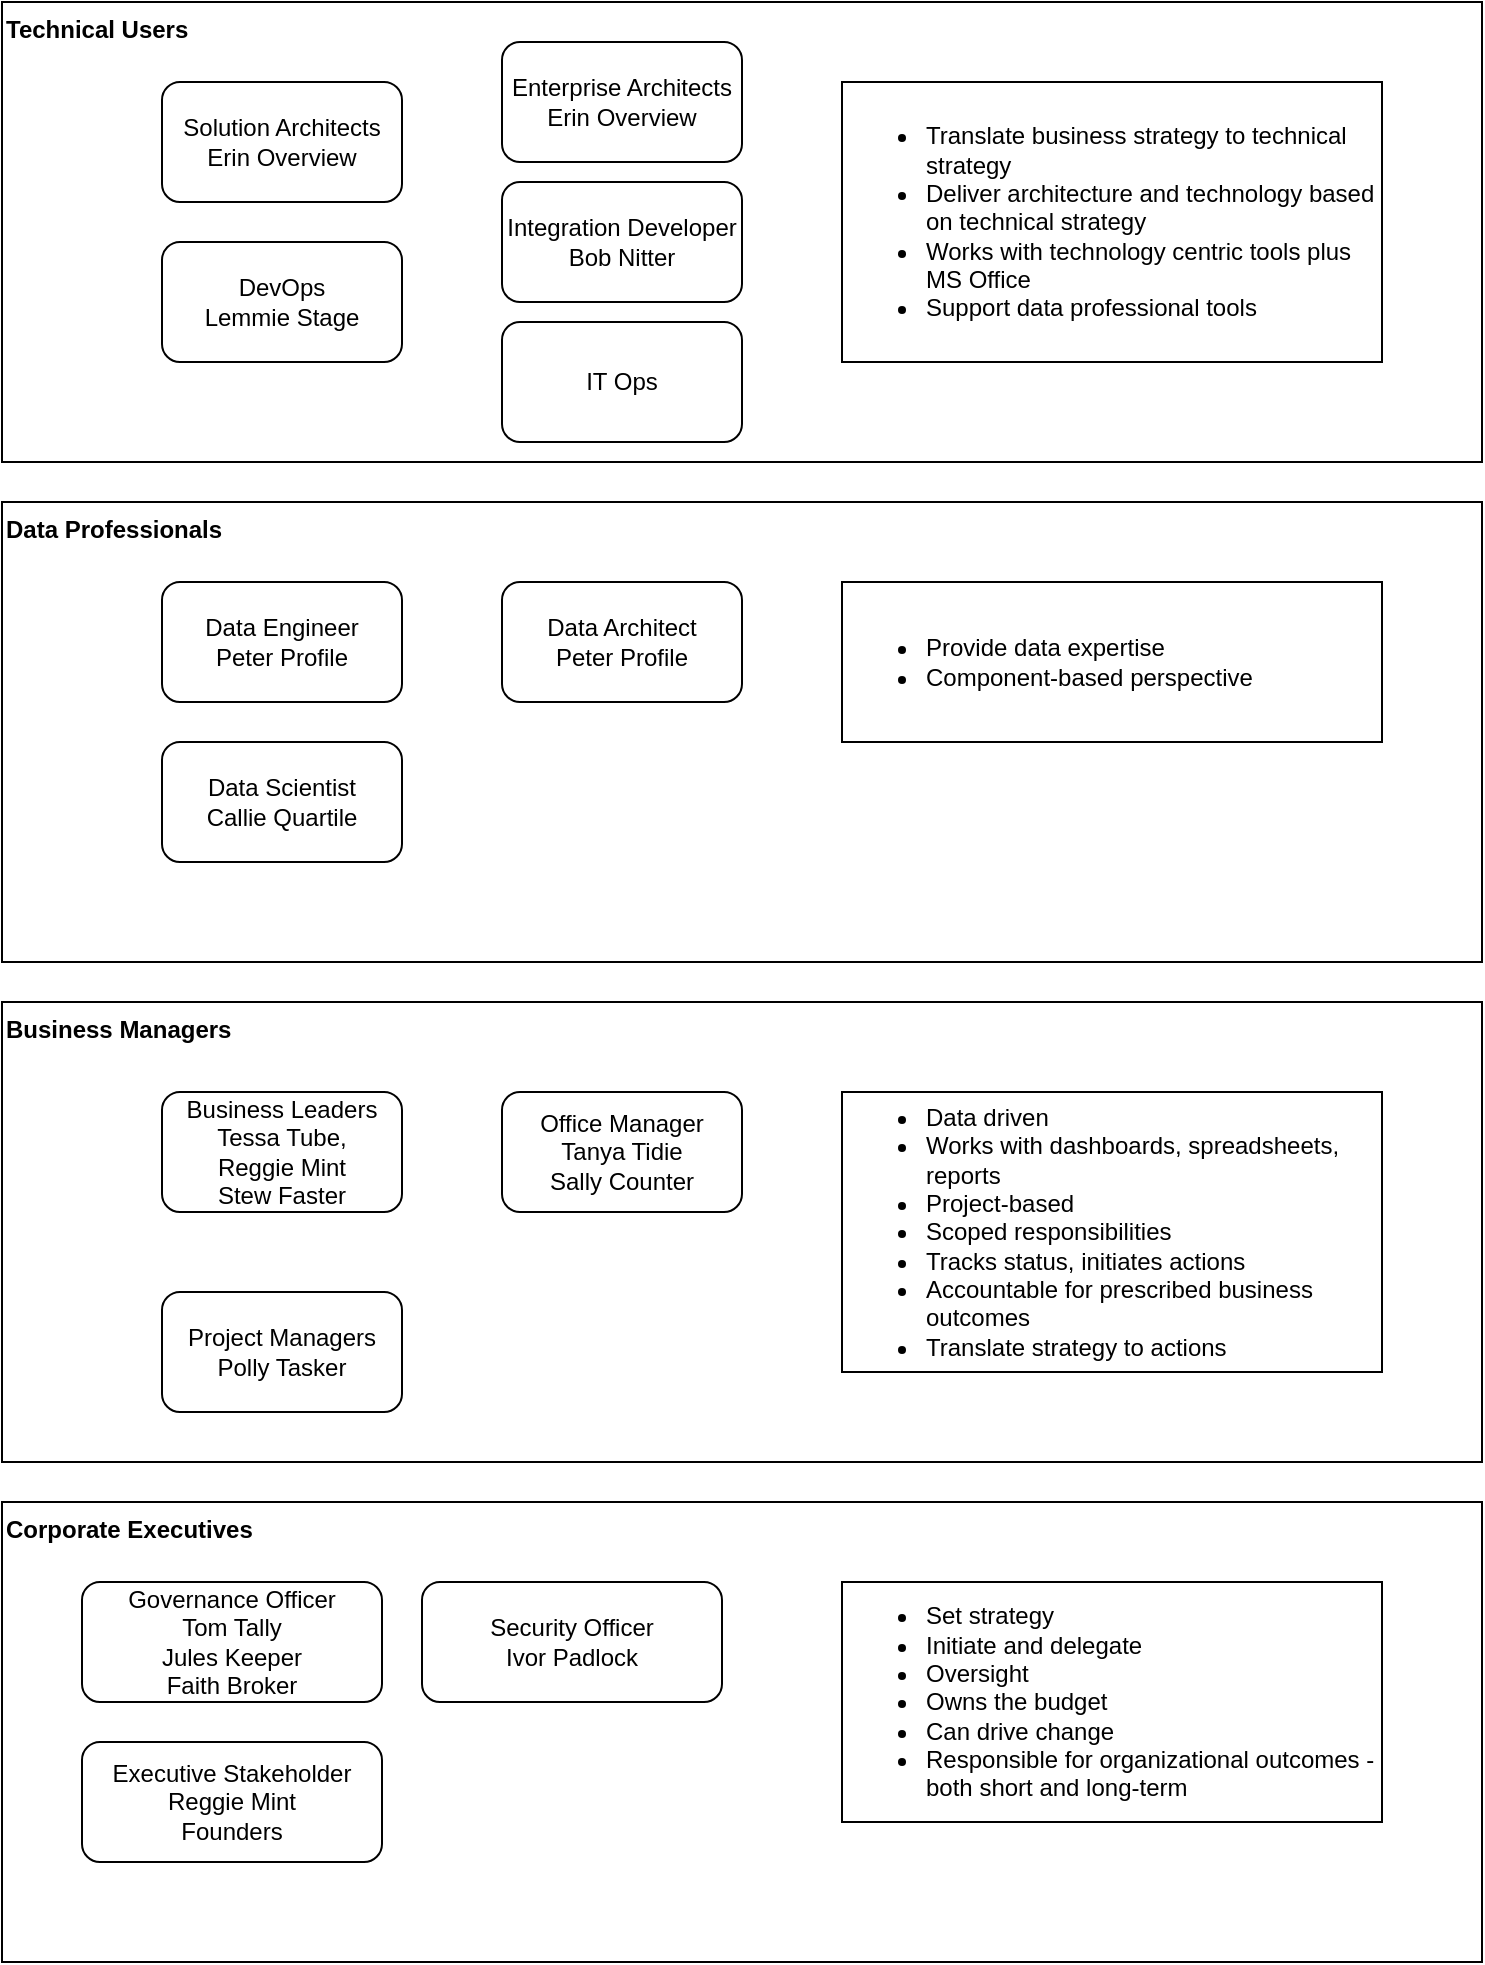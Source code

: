 <mxfile version="26.0.9" pages="3">
  <diagram name="user-profiles" id="S6YDufkIdyIpahQNR3DB">
    <mxGraphModel dx="1277" dy="1123" grid="1" gridSize="10" guides="1" tooltips="1" connect="1" arrows="1" fold="1" page="1" pageScale="1" pageWidth="827" pageHeight="1169" math="0" shadow="0">
      <root>
        <mxCell id="0" />
        <mxCell id="1" parent="0" />
        <mxCell id="9GppPXsOtxkP5QUwqHvi-1" value="Technical Users" style="rounded=0;whiteSpace=wrap;html=1;fontStyle=1;verticalAlign=top;align=left;" parent="1" vertex="1">
          <mxGeometry x="70" y="80" width="740" height="230" as="geometry" />
        </mxCell>
        <mxCell id="9GppPXsOtxkP5QUwqHvi-2" value="Data Professionals" style="rounded=0;whiteSpace=wrap;html=1;fontStyle=1;verticalAlign=top;align=left;" parent="1" vertex="1">
          <mxGeometry x="70" y="330" width="740" height="230" as="geometry" />
        </mxCell>
        <mxCell id="9GppPXsOtxkP5QUwqHvi-3" value="Business Managers" style="rounded=0;whiteSpace=wrap;html=1;fontStyle=1;verticalAlign=top;align=left;" parent="1" vertex="1">
          <mxGeometry x="70" y="580" width="740" height="230" as="geometry" />
        </mxCell>
        <mxCell id="9GppPXsOtxkP5QUwqHvi-4" value="Corporate Executives" style="rounded=0;whiteSpace=wrap;html=1;fontStyle=1;verticalAlign=top;align=left;" parent="1" vertex="1">
          <mxGeometry x="70" y="830" width="740" height="230" as="geometry" />
        </mxCell>
        <mxCell id="9GppPXsOtxkP5QUwqHvi-5" value="Solution Architects&lt;div&gt;Erin Overview&lt;/div&gt;" style="rounded=1;whiteSpace=wrap;html=1;" parent="1" vertex="1">
          <mxGeometry x="150" y="120" width="120" height="60" as="geometry" />
        </mxCell>
        <mxCell id="9GppPXsOtxkP5QUwqHvi-6" value="DevOps&lt;div&gt;Lemmie Stage&lt;/div&gt;" style="rounded=1;whiteSpace=wrap;html=1;" parent="1" vertex="1">
          <mxGeometry x="150" y="200" width="120" height="60" as="geometry" />
        </mxCell>
        <mxCell id="9GppPXsOtxkP5QUwqHvi-7" value="Enterprise Architects&lt;div&gt;Erin Overview&lt;/div&gt;" style="rounded=1;whiteSpace=wrap;html=1;" parent="1" vertex="1">
          <mxGeometry x="320" y="100" width="120" height="60" as="geometry" />
        </mxCell>
        <mxCell id="9GppPXsOtxkP5QUwqHvi-8" value="Integration Developer&lt;div&gt;Bob Nitter&lt;/div&gt;" style="rounded=1;whiteSpace=wrap;html=1;" parent="1" vertex="1">
          <mxGeometry x="320" y="170" width="120" height="60" as="geometry" />
        </mxCell>
        <mxCell id="9GppPXsOtxkP5QUwqHvi-10" value="Data Engineer&lt;div&gt;Peter Profile&lt;/div&gt;" style="rounded=1;whiteSpace=wrap;html=1;" parent="1" vertex="1">
          <mxGeometry x="150" y="370" width="120" height="60" as="geometry" />
        </mxCell>
        <mxCell id="9GppPXsOtxkP5QUwqHvi-11" value="Data Scientist&lt;div&gt;Callie Quartile&lt;/div&gt;" style="rounded=1;whiteSpace=wrap;html=1;" parent="1" vertex="1">
          <mxGeometry x="150" y="450" width="120" height="60" as="geometry" />
        </mxCell>
        <mxCell id="9GppPXsOtxkP5QUwqHvi-12" value="Project Managers&lt;div&gt;Polly Tasker&lt;/div&gt;" style="rounded=1;whiteSpace=wrap;html=1;" parent="1" vertex="1">
          <mxGeometry x="150" y="725" width="120" height="60" as="geometry" />
        </mxCell>
        <mxCell id="9GppPXsOtxkP5QUwqHvi-13" value="Business Leaders&lt;div&gt;Tessa Tube,&lt;/div&gt;&lt;div&gt;Reggie Mint&lt;/div&gt;&lt;div&gt;Stew Faster&lt;/div&gt;" style="rounded=1;whiteSpace=wrap;html=1;" parent="1" vertex="1">
          <mxGeometry x="150" y="625" width="120" height="60" as="geometry" />
        </mxCell>
        <mxCell id="9GppPXsOtxkP5QUwqHvi-14" value="Governance Officer&lt;div&gt;Tom Tally&lt;/div&gt;&lt;div&gt;Jules Keeper&lt;/div&gt;&lt;div&gt;Faith Broker&lt;/div&gt;" style="rounded=1;whiteSpace=wrap;html=1;" parent="1" vertex="1">
          <mxGeometry x="110" y="870" width="150" height="60" as="geometry" />
        </mxCell>
        <mxCell id="9GppPXsOtxkP5QUwqHvi-15" value="Executive Stakeholder&lt;div&gt;Reggie Mint&lt;/div&gt;&lt;div&gt;Founders&lt;/div&gt;" style="rounded=1;whiteSpace=wrap;html=1;" parent="1" vertex="1">
          <mxGeometry x="110" y="950" width="150" height="60" as="geometry" />
        </mxCell>
        <mxCell id="9GppPXsOtxkP5QUwqHvi-16" value="Office Manager&lt;div&gt;Tanya Tidie&lt;/div&gt;&lt;div&gt;Sally Counter&lt;/div&gt;" style="rounded=1;whiteSpace=wrap;html=1;" parent="1" vertex="1">
          <mxGeometry x="320" y="625" width="120" height="60" as="geometry" />
        </mxCell>
        <mxCell id="9GppPXsOtxkP5QUwqHvi-18" value="&lt;ul&gt;&lt;li&gt;Translate business strategy to technical strategy&lt;/li&gt;&lt;li&gt;Deliver architecture and technology based on technical strategy&lt;/li&gt;&lt;li&gt;Works with technology centric tools plus MS Office&lt;/li&gt;&lt;li&gt;Support data professional tools&lt;/li&gt;&lt;/ul&gt;" style="rounded=0;whiteSpace=wrap;html=1;align=left;" parent="1" vertex="1">
          <mxGeometry x="490" y="120" width="270" height="140" as="geometry" />
        </mxCell>
        <mxCell id="9GppPXsOtxkP5QUwqHvi-19" value="&lt;ul&gt;&lt;li&gt;&lt;span style=&quot;background-color: transparent; color: light-dark(rgb(0, 0, 0), rgb(255, 255, 255));&quot;&gt;Provide data expertise&lt;/span&gt;&lt;br&gt;&lt;/li&gt;&lt;li&gt;&lt;span style=&quot;background-color: transparent; color: light-dark(rgb(0, 0, 0), rgb(255, 255, 255));&quot;&gt;Component-based perspective&lt;/span&gt;&lt;/li&gt;&lt;/ul&gt;" style="rounded=0;whiteSpace=wrap;html=1;align=left;" parent="1" vertex="1">
          <mxGeometry x="490" y="370" width="270" height="80" as="geometry" />
        </mxCell>
        <mxCell id="9GppPXsOtxkP5QUwqHvi-20" value="&lt;ul&gt;&lt;li&gt;&lt;span style=&quot;background-color: transparent; color: light-dark(rgb(0, 0, 0), rgb(255, 255, 255));&quot;&gt;Data driven&lt;/span&gt;&lt;br&gt;&lt;/li&gt;&lt;li&gt;Works with dashboards, spreadsheets, reports&lt;/li&gt;&lt;li&gt;Project-based&lt;/li&gt;&lt;li&gt;Scoped responsibilities&lt;/li&gt;&lt;li&gt;Tracks status, initiates actions&lt;/li&gt;&lt;li&gt;Accountable for prescribed business outcomes&lt;/li&gt;&lt;li&gt;Translate strategy to actions&lt;/li&gt;&lt;/ul&gt;" style="rounded=0;whiteSpace=wrap;html=1;align=left;" parent="1" vertex="1">
          <mxGeometry x="490" y="625" width="270" height="140" as="geometry" />
        </mxCell>
        <mxCell id="9GppPXsOtxkP5QUwqHvi-21" value="&lt;ul&gt;&lt;li&gt;Set strategy&lt;/li&gt;&lt;li&gt;Initiate and delegate&lt;/li&gt;&lt;li&gt;Oversight&lt;/li&gt;&lt;li&gt;Owns the budget&lt;/li&gt;&lt;li&gt;Can drive change&lt;/li&gt;&lt;li&gt;Responsible for organizational outcomes - both short and long-term&lt;/li&gt;&lt;/ul&gt;" style="rounded=0;whiteSpace=wrap;html=1;align=left;" parent="1" vertex="1">
          <mxGeometry x="490" y="870" width="270" height="120" as="geometry" />
        </mxCell>
        <mxCell id="mB1kxBVeXbvcE-VYdbVN-1" value="Data Architect&lt;div&gt;Peter Profile&lt;/div&gt;" style="rounded=1;whiteSpace=wrap;html=1;" parent="1" vertex="1">
          <mxGeometry x="320" y="370" width="120" height="60" as="geometry" />
        </mxCell>
        <mxCell id="Dqkc_6Yu4LAJI5fgSh9s-1" value="Security Officer&lt;div&gt;Ivor Padlock&lt;/div&gt;" style="rounded=1;whiteSpace=wrap;html=1;" vertex="1" parent="1">
          <mxGeometry x="280" y="870" width="150" height="60" as="geometry" />
        </mxCell>
        <mxCell id="03SnDc5rNfnidtUZ3L6y-1" value="IT Ops" style="rounded=1;whiteSpace=wrap;html=1;" vertex="1" parent="1">
          <mxGeometry x="320" y="240" width="120" height="60" as="geometry" />
        </mxCell>
      </root>
    </mxGraphModel>
  </diagram>
  <diagram id="w9r8jnZHHfuu24x02KUY" name="clinical-trial-management">
    <mxGraphModel dx="1965" dy="1214" grid="1" gridSize="10" guides="1" tooltips="1" connect="1" arrows="1" fold="1" page="1" pageScale="1" pageWidth="827" pageHeight="1169" math="0" shadow="0">
      <root>
        <mxCell id="0" />
        <mxCell id="1" parent="0" />
        <mxCell id="6ZlHHi7PjLSVwPY5SmXG-3" value="" style="rounded=0;whiteSpace=wrap;html=1;" parent="1" vertex="1">
          <mxGeometry x="760" y="80" width="460" height="60" as="geometry" />
        </mxCell>
        <mxCell id="lJtzmp7ZBujwJNlTa7AZ-2" value="&lt;h1 style=&quot;margin-top: 0px;&quot;&gt;Project Motivation&lt;/h1&gt;&lt;p&gt;&lt;/p&gt;&lt;ul&gt;&lt;li&gt;A discovery of a promising new treatment (Research team)&lt;/li&gt;&lt;li&gt;A decision to commercialize (Corporate Execs)&lt;/li&gt;&lt;/ul&gt;&lt;p&gt;&lt;/p&gt;" style="text;html=1;whiteSpace=wrap;overflow=hidden;rounded=0;" parent="1" vertex="1">
          <mxGeometry x="100" y="20" width="370" height="100" as="geometry" />
        </mxCell>
        <mxCell id="lJtzmp7ZBujwJNlTa7AZ-3" value="Scope Clinical Trial&lt;div&gt;&lt;ul&gt;&lt;li&gt;Scope&lt;/li&gt;&lt;li&gt;Metrics&lt;/li&gt;&lt;li&gt;&lt;span style=&quot;background-color: transparent;&quot;&gt;&lt;font style=&quot;&quot;&gt;Ownership&lt;/font&gt;&lt;/span&gt;&lt;br&gt;&lt;/li&gt;&lt;li&gt;&lt;i&gt;Budget&lt;/i&gt;&lt;/li&gt;&lt;li&gt;Participants&lt;/li&gt;&lt;li&gt;Stakeholders&lt;/li&gt;&lt;/ul&gt;&lt;/div&gt;" style="rounded=0;whiteSpace=wrap;html=1;verticalAlign=top;align=left;fillColor=light-dark(#7ea6e0, #198cc4);strokeColor=#006EAF;fontColor=#000000;" parent="1" vertex="1">
          <mxGeometry x="80" y="140" width="680" height="140" as="geometry" />
        </mxCell>
        <mxCell id="lJtzmp7ZBujwJNlTa7AZ-4" value="Tessa" style="shape=umlActor;verticalLabelPosition=bottom;verticalAlign=top;html=1;outlineConnect=0;fillColor=light-dark(#7ea6e0, #198cc4);strokeColor=#000000;fontColor=#000000;" parent="1" vertex="1">
          <mxGeometry x="440" y="180" width="30" height="60" as="geometry" />
        </mxCell>
        <mxCell id="lJtzmp7ZBujwJNlTa7AZ-8" value="Recruit Participants&lt;div&gt;&lt;ul&gt;&lt;li&gt;Data Agreements&lt;/li&gt;&lt;li&gt;Education&lt;/li&gt;&lt;li&gt;Certifications&lt;/li&gt;&lt;/ul&gt;&lt;/div&gt;" style="rounded=0;whiteSpace=wrap;html=1;verticalAlign=top;align=left;fillColor=#ffff88;strokeColor=#36393d;" parent="1" vertex="1">
          <mxGeometry x="80" y="550" width="680" height="140" as="geometry" />
        </mxCell>
        <mxCell id="lJtzmp7ZBujwJNlTa7AZ-9" value="Tanya" style="shape=umlActor;verticalLabelPosition=bottom;verticalAlign=top;html=1;outlineConnect=0;fillColor=#ffff88;strokeColor=#36393d;" parent="1" vertex="1">
          <mxGeometry x="430" y="580" width="30" height="60" as="geometry" />
        </mxCell>
        <mxCell id="lJtzmp7ZBujwJNlTa7AZ-10" value="Robbie" style="shape=umlActor;verticalLabelPosition=bottom;verticalAlign=top;html=1;outlineConnect=0;fillColor=#ffff88;strokeColor=#36393d;" parent="1" vertex="1">
          <mxGeometry x="520" y="580" width="30" height="60" as="geometry" />
        </mxCell>
        <mxCell id="lJtzmp7ZBujwJNlTa7AZ-11" value="Nellie" style="shape=umlActor;verticalLabelPosition=bottom;verticalAlign=top;html=1;outlineConnect=0;fillColor=#ffff88;strokeColor=#36393d;" parent="1" vertex="1">
          <mxGeometry x="560" y="580" width="30" height="60" as="geometry" />
        </mxCell>
        <mxCell id="lJtzmp7ZBujwJNlTa7AZ-12" value="???" style="shape=umlActor;verticalLabelPosition=bottom;verticalAlign=top;html=1;outlineConnect=0;fillColor=#ffff88;strokeColor=#36393d;" parent="1" vertex="1">
          <mxGeometry x="600" y="580" width="30" height="60" as="geometry" />
        </mxCell>
        <mxCell id="lJtzmp7ZBujwJNlTa7AZ-13" value="&lt;div&gt;Solution delivery&lt;/div&gt;&lt;div&gt;&lt;ul&gt;&lt;li&gt;&lt;span style=&quot;background-color: transparent;&quot;&gt;Solution Blueprint Delivery&lt;/span&gt;&lt;br&gt;&lt;/li&gt;&lt;li&gt;&lt;span style=&quot;background-color: transparent;&quot;&gt;Analytics and Reporting Design&lt;/span&gt;&lt;/li&gt;&lt;li&gt;Pipeline Design&lt;/li&gt;&lt;li&gt;Data Quality Survey Service implementation&lt;/li&gt;&lt;li&gt;Data provisioning pipeline implementations&lt;/li&gt;&lt;/ul&gt;&lt;/div&gt;" style="rounded=0;whiteSpace=wrap;html=1;verticalAlign=top;align=left;fillColor=#fa6800;strokeColor=#000000;fontColor=#000000;" parent="1" vertex="1">
          <mxGeometry x="80" y="690" width="680" height="140" as="geometry" />
        </mxCell>
        <mxCell id="lJtzmp7ZBujwJNlTa7AZ-14" value="Erin" style="shape=umlActor;verticalLabelPosition=bottom;verticalAlign=top;html=1;outlineConnect=0;fillColor=#fa6800;strokeColor=#000000;fontColor=#000000;" parent="1" vertex="1">
          <mxGeometry x="430" y="720" width="30" height="60" as="geometry" />
        </mxCell>
        <mxCell id="lJtzmp7ZBujwJNlTa7AZ-15" value="Bob" style="shape=umlActor;verticalLabelPosition=bottom;verticalAlign=top;html=1;outlineConnect=0;fillColor=#fa6800;strokeColor=#000000;fontColor=#000000;" parent="1" vertex="1">
          <mxGeometry x="480" y="720" width="30" height="60" as="geometry" />
        </mxCell>
        <mxCell id="lJtzmp7ZBujwJNlTa7AZ-17" value="&lt;div&gt;Component Deployment&lt;/div&gt;&lt;div&gt;&lt;ul&gt;&lt;li&gt;Egeria Connectors/Services&lt;/li&gt;&lt;li&gt;Airflow pipeline&lt;/li&gt;&lt;li&gt;Data design&lt;/li&gt;&lt;li&gt;Analytics and reporting design&lt;/li&gt;&lt;/ul&gt;&lt;/div&gt;" style="rounded=0;whiteSpace=wrap;html=1;verticalAlign=top;align=left;fillColor=#cce5ff;strokeColor=#36393d;" parent="1" vertex="1">
          <mxGeometry x="80" y="830" width="680" height="140" as="geometry" />
        </mxCell>
        <mxCell id="lJtzmp7ZBujwJNlTa7AZ-18" value="Lemmie" style="shape=umlActor;verticalLabelPosition=bottom;verticalAlign=top;html=1;outlineConnect=0;fillColor=#cce5ff;strokeColor=#36393d;" parent="1" vertex="1">
          <mxGeometry x="430" y="850" width="30" height="60" as="geometry" />
        </mxCell>
        <mxCell id="lJtzmp7ZBujwJNlTa7AZ-20" value="&lt;span style=&quot;background-color: transparent; color: light-dark(rgb(0, 0, 0), rgb(255, 255, 255));&quot;&gt;Hospital Onboarding&lt;/span&gt;&lt;br&gt;&lt;ul&gt;&lt;li&gt;Activate onboarding pipeline&lt;/li&gt;&lt;li&gt;Chase uncertified hospitals&lt;/li&gt;&lt;/ul&gt;" style="rounded=0;whiteSpace=wrap;html=1;verticalAlign=top;align=left;fillColor=#ffff88;strokeColor=#36393d;" parent="1" vertex="1">
          <mxGeometry x="80" y="970" width="680" height="140" as="geometry" />
        </mxCell>
        <mxCell id="lJtzmp7ZBujwJNlTa7AZ-21" value="Peter" style="shape=umlActor;verticalLabelPosition=bottom;verticalAlign=top;html=1;outlineConnect=0;fillColor=#ffff88;strokeColor=#36393d;" parent="1" vertex="1">
          <mxGeometry x="430" y="1000" width="30" height="60" as="geometry" />
        </mxCell>
        <mxCell id="lJtzmp7ZBujwJNlTa7AZ-22" value="Tanya" style="shape=umlActor;verticalLabelPosition=bottom;verticalAlign=top;html=1;outlineConnect=0;fillColor=#ffff88;strokeColor=#36393d;" parent="1" vertex="1">
          <mxGeometry x="490" y="1000" width="30" height="60" as="geometry" />
        </mxCell>
        <mxCell id="lJtzmp7ZBujwJNlTa7AZ-23" value="&lt;span style=&quot;background-color: transparent; color: light-dark(rgb(0, 0, 0), rgb(255, 255, 255));&quot;&gt;Trial is Live&lt;/span&gt;&lt;div&gt;&lt;ul&gt;&lt;li&gt;&lt;span style=&quot;background-color: transparent; color: light-dark(rgb(0, 0, 0), rgb(255, 255, 255));&quot;&gt;Progress monitoring&lt;/span&gt;&lt;/li&gt;&lt;li&gt;Data exception management&lt;/li&gt;&lt;li&gt;Data Analysis&lt;/li&gt;&lt;li&gt;Results monitoring&lt;/li&gt;&lt;/ul&gt;&lt;/div&gt;" style="rounded=0;whiteSpace=wrap;html=1;verticalAlign=top;align=left;fillColor=#ffff88;strokeColor=#36393d;" parent="1" vertex="1">
          <mxGeometry x="80" y="1109" width="680" height="140" as="geometry" />
        </mxCell>
        <mxCell id="lJtzmp7ZBujwJNlTa7AZ-24" value="Peter" style="shape=umlActor;verticalLabelPosition=bottom;verticalAlign=top;html=1;outlineConnect=0;fillColor=#ffff88;strokeColor=#36393d;" parent="1" vertex="1">
          <mxGeometry x="430" y="1130" width="30" height="60" as="geometry" />
        </mxCell>
        <mxCell id="lJtzmp7ZBujwJNlTa7AZ-25" value="Tanya" style="shape=umlActor;verticalLabelPosition=bottom;verticalAlign=top;html=1;outlineConnect=0;fillColor=#ffff88;strokeColor=#36393d;" parent="1" vertex="1">
          <mxGeometry x="490" y="1130" width="30" height="60" as="geometry" />
        </mxCell>
        <mxCell id="lJtzmp7ZBujwJNlTa7AZ-27" value="Callie" style="shape=umlActor;verticalLabelPosition=bottom;verticalAlign=top;html=1;outlineConnect=0;fillColor=#ffff88;strokeColor=#36393d;" parent="1" vertex="1">
          <mxGeometry x="560" y="1130" width="30" height="60" as="geometry" />
        </mxCell>
        <mxCell id="lJtzmp7ZBujwJNlTa7AZ-28" value="&lt;span style=&quot;background-color: transparent; color: light-dark(rgb(0, 0, 0), rgb(255, 255, 255));&quot;&gt;End of life&lt;/span&gt;&lt;br&gt;&lt;ul&gt;&lt;li&gt;Shutdown pipelines&lt;/li&gt;&lt;li&gt;Archive Data&lt;/li&gt;&lt;li&gt;Share Data that can be requested&lt;/li&gt;&lt;li&gt;Closeout report&lt;/li&gt;&lt;li&gt;Data Retention procedures activated&lt;/li&gt;&lt;/ul&gt;" style="rounded=0;whiteSpace=wrap;html=1;verticalAlign=top;align=left;fillColor=#f8cecc;strokeColor=#b85450;" parent="1" vertex="1">
          <mxGeometry x="80" y="1249" width="680" height="140" as="geometry" />
        </mxCell>
        <mxCell id="lJtzmp7ZBujwJNlTa7AZ-29" value="Peter" style="shape=umlActor;verticalLabelPosition=bottom;verticalAlign=top;html=1;outlineConnect=0;fillColor=#f8cecc;strokeColor=#b85450;" parent="1" vertex="1">
          <mxGeometry x="490" y="1280" width="30" height="60" as="geometry" />
        </mxCell>
        <mxCell id="lJtzmp7ZBujwJNlTa7AZ-31" value="&lt;span style=&quot;background-color: transparent; color: light-dark(rgb(0, 0, 0), rgb(255, 255, 255));&quot;&gt;Retrospective&lt;/span&gt;&lt;br&gt;&lt;ul&gt;&lt;li&gt;&lt;span style=&quot;background-color: transparent; color: light-dark(rgb(0, 0, 0), rgb(255, 255, 255));&quot;&gt;Technology improvements&lt;/span&gt;&lt;/li&gt;&lt;li&gt;Data management improvements&lt;/li&gt;&lt;li&gt;Data contract improvements&lt;/li&gt;&lt;li&gt;New templates and best practices&lt;/li&gt;&lt;li&gt;Analytics and reporting&lt;/li&gt;&lt;/ul&gt;" style="rounded=0;whiteSpace=wrap;html=1;verticalAlign=top;align=left;fillColor=#e1d5e7;strokeColor=#9673a6;" parent="1" vertex="1">
          <mxGeometry x="80" y="1389" width="680" height="140" as="geometry" />
        </mxCell>
        <mxCell id="lJtzmp7ZBujwJNlTa7AZ-33" value="All" style="shape=umlActor;verticalLabelPosition=bottom;verticalAlign=top;html=1;outlineConnect=0;fillColor=#e1d5e7;strokeColor=#9673a6;" parent="1" vertex="1">
          <mxGeometry x="460" y="1429" width="30" height="60" as="geometry" />
        </mxCell>
        <mxCell id="lJtzmp7ZBujwJNlTa7AZ-34" value="&amp;nbsp;" style="shape=umlActor;verticalLabelPosition=bottom;verticalAlign=top;html=1;outlineConnect=0;fillColor=#e1d5e7;strokeColor=#9673a6;" parent="1" vertex="1">
          <mxGeometry x="500" y="1420" width="30" height="60" as="geometry" />
        </mxCell>
        <mxCell id="lJtzmp7ZBujwJNlTa7AZ-35" value="&amp;nbsp;" style="shape=umlActor;verticalLabelPosition=bottom;verticalAlign=top;html=1;outlineConnect=0;fillColor=#e1d5e7;strokeColor=#9673a6;" parent="1" vertex="1">
          <mxGeometry x="510" y="1430" width="30" height="60" as="geometry" />
        </mxCell>
        <mxCell id="lJtzmp7ZBujwJNlTa7AZ-36" value="&amp;nbsp;" style="shape=umlActor;verticalLabelPosition=bottom;verticalAlign=top;html=1;outlineConnect=0;fillColor=#e1d5e7;strokeColor=#9673a6;" parent="1" vertex="1">
          <mxGeometry x="520" y="1440" width="30" height="60" as="geometry" />
        </mxCell>
        <mxCell id="c_ugmVrAFyG_RSTCxGrR-1" value="&lt;span style=&quot;background-color: transparent; color: light-dark(rgb(0, 0, 0), rgb(255, 255, 255));&quot;&gt;Clinical Trial Approval&lt;/span&gt;&lt;br&gt;&lt;ul&gt;&lt;li&gt;Negotiate with external regulator&lt;/li&gt;&lt;li&gt;Approval from board&lt;/li&gt;&lt;li&gt;Deliverables agreement&lt;/li&gt;&lt;/ul&gt;" style="rounded=0;whiteSpace=wrap;html=1;verticalAlign=top;align=left;fillColor=#7EA6E0;" parent="1" vertex="1">
          <mxGeometry x="80" y="410" width="680" height="140" as="geometry" />
        </mxCell>
        <mxCell id="c_ugmVrAFyG_RSTCxGrR-2" value="Tessa" style="shape=umlActor;verticalLabelPosition=bottom;verticalAlign=top;html=1;outlineConnect=0;fillColor=#7EA6E0;" parent="1" vertex="1">
          <mxGeometry x="430" y="440" width="30" height="60" as="geometry" />
        </mxCell>
        <mxCell id="6ZlHHi7PjLSVwPY5SmXG-1" value="&lt;ul&gt;&lt;li&gt;Status Review - Based on time window for recruitment&lt;/li&gt;&lt;ul&gt;&lt;li&gt;How many hospitals recruited/certified&lt;/li&gt;&lt;li&gt;How many patients recruited/certified&lt;/li&gt;&lt;/ul&gt;&lt;/ul&gt;" style="rounded=0;whiteSpace=wrap;html=1;align=left;fillColor=#ffff88;strokeColor=#36393d;" parent="1" vertex="1">
          <mxGeometry x="760" y="550" width="460" height="140" as="geometry" />
        </mxCell>
        <mxCell id="6ZlHHi7PjLSVwPY5SmXG-2" value="Executive Information Perspective" style="text;html=1;align=center;verticalAlign=middle;resizable=0;points=[];autosize=1;strokeColor=none;fillColor=none;" parent="1" vertex="1">
          <mxGeometry x="900" y="95" width="200" height="30" as="geometry" />
        </mxCell>
        <mxCell id="6ZlHHi7PjLSVwPY5SmXG-4" value="&lt;ul&gt;&lt;li&gt;Progress&lt;/li&gt;&lt;li&gt;Data Exceptions&lt;/li&gt;&lt;li&gt;Results&lt;/li&gt;&lt;/ul&gt;&lt;br&gt;&lt;ul&gt;&lt;li&gt;Go/no-Go&lt;/li&gt;&lt;/ul&gt;" style="rounded=0;whiteSpace=wrap;html=1;align=left;fillColor=#ffff88;strokeColor=#36393d;" parent="1" vertex="1">
          <mxGeometry x="760" y="1109" width="460" height="140" as="geometry" />
        </mxCell>
        <mxCell id="6ZlHHi7PjLSVwPY5SmXG-5" value="&lt;ul&gt;&lt;li&gt;Pipeline status&lt;/li&gt;&lt;li&gt;Data archival&lt;/li&gt;&lt;li&gt;Data for sharing&lt;/li&gt;&lt;li&gt;confirmation that retention is set up&lt;/li&gt;&lt;li&gt;lessons learned&lt;/li&gt;&lt;/ul&gt;" style="rounded=0;whiteSpace=wrap;html=1;align=left;fillColor=#f8cecc;strokeColor=#b85450;" parent="1" vertex="1">
          <mxGeometry x="760" y="1249" width="290" height="140" as="geometry" />
        </mxCell>
        <mxCell id="6ZlHHi7PjLSVwPY5SmXG-6" value="&lt;ul&gt;&lt;li&gt;Pipeline status&lt;/li&gt;&lt;li&gt;Data archival&lt;/li&gt;&lt;li&gt;Data for sharing&lt;/li&gt;&lt;li&gt;confirmation that retention is set up&lt;/li&gt;&lt;/ul&gt;" style="rounded=0;whiteSpace=wrap;html=1;align=left;fillColor=#f8cecc;strokeColor=#b85450;" parent="1" vertex="1">
          <mxGeometry x="760" y="1249" width="460" height="140" as="geometry" />
        </mxCell>
        <mxCell id="6ZlHHi7PjLSVwPY5SmXG-7" value="&lt;div&gt;&lt;br&gt;&lt;/div&gt;&lt;ul&gt;&lt;li&gt;Lessons learned&lt;/li&gt;&lt;/ul&gt;" style="rounded=0;whiteSpace=wrap;html=1;align=left;fillColor=#e1d5e7;strokeColor=#9673a6;" parent="1" vertex="1">
          <mxGeometry x="760" y="1389" width="460" height="140" as="geometry" />
        </mxCell>
        <mxCell id="6ZlHHi7PjLSVwPY5SmXG-8" value="&lt;ul&gt;&lt;li&gt;Provide scope, success criteria&lt;/li&gt;&lt;li&gt;Financial model&lt;/li&gt;&lt;ul&gt;&lt;li&gt;Cost/benefit&lt;/li&gt;&lt;/ul&gt;&lt;/ul&gt;" style="rounded=0;whiteSpace=wrap;html=1;align=left;fillColor=light-dark(#7ea6e0, #198cc4);strokeColor=#006EAF;fontColor=#000000;" parent="1" vertex="1">
          <mxGeometry x="760" y="140" width="460" height="140" as="geometry" />
        </mxCell>
        <mxCell id="6ZlHHi7PjLSVwPY5SmXG-9" value="Define Clinical Trial&lt;div&gt;&lt;ul&gt;&lt;li&gt;Deliverables (data, reports, analytics)&lt;/li&gt;&lt;li&gt;Data Specification&lt;/li&gt;&lt;ul&gt;&lt;li&gt;From hospitals&lt;/li&gt;&lt;li&gt;For data Scientists&lt;/li&gt;&lt;/ul&gt;&lt;li&gt;Project timeline/tasks&lt;/li&gt;&lt;/ul&gt;&lt;/div&gt;" style="rounded=0;whiteSpace=wrap;html=1;verticalAlign=top;align=left;fillColor=#7EA6E0;" parent="1" vertex="1">
          <mxGeometry x="80" y="280" width="680" height="130" as="geometry" />
        </mxCell>
        <mxCell id="6ZlHHi7PjLSVwPY5SmXG-10" value="Tessa" style="shape=umlActor;verticalLabelPosition=bottom;verticalAlign=top;html=1;outlineConnect=0;fillColor=#7EA6E0;" parent="1" vertex="1">
          <mxGeometry x="440" y="314" width="30" height="60" as="geometry" />
        </mxCell>
        <mxCell id="6ZlHHi7PjLSVwPY5SmXG-11" value="Callie" style="shape=umlActor;verticalLabelPosition=bottom;verticalAlign=top;html=1;outlineConnect=0;fillColor=#7EA6E0;" parent="1" vertex="1">
          <mxGeometry x="530" y="314" width="30" height="60" as="geometry" />
        </mxCell>
        <mxCell id="6ZlHHi7PjLSVwPY5SmXG-12" value="Tanya" style="shape=umlActor;verticalLabelPosition=bottom;verticalAlign=top;html=1;outlineConnect=0;fillColor=#7EA6E0;" parent="1" vertex="1">
          <mxGeometry x="620" y="314" width="30" height="60" as="geometry" />
        </mxCell>
        <mxCell id="6ZlHHi7PjLSVwPY5SmXG-13" value="&lt;ul&gt;&lt;li&gt;Status Review&lt;/li&gt;&lt;/ul&gt;" style="rounded=0;whiteSpace=wrap;html=1;align=left;fillColor=#7EA6E0;" parent="1" vertex="1">
          <mxGeometry x="760" y="280" width="460" height="130" as="geometry" />
        </mxCell>
        <mxCell id="6ZlHHi7PjLSVwPY5SmXG-14" value="&lt;ul&gt;&lt;li&gt;Full review of proposal and sign-off&lt;/li&gt;&lt;/ul&gt;" style="rounded=0;whiteSpace=wrap;html=1;align=left;fillColor=#7EA6E0;" parent="1" vertex="1">
          <mxGeometry x="760" y="410" width="460" height="140" as="geometry" />
        </mxCell>
        <mxCell id="6ZlHHi7PjLSVwPY5SmXG-15" value="&lt;ul&gt;&lt;li&gt;Status Review&lt;/li&gt;&lt;li&gt;Privacy Review&lt;/li&gt;&lt;/ul&gt;" style="rounded=0;whiteSpace=wrap;html=1;align=left;fillColor=#fa6800;strokeColor=#000000;fontColor=#000000;" parent="1" vertex="1">
          <mxGeometry x="760" y="690" width="460" height="140" as="geometry" />
        </mxCell>
        <mxCell id="6ZlHHi7PjLSVwPY5SmXG-16" value="&lt;ul&gt;&lt;li&gt;Status Review&lt;/li&gt;&lt;/ul&gt;" style="rounded=0;whiteSpace=wrap;html=1;align=left;fillColor=#cce5ff;strokeColor=#36393d;" parent="1" vertex="1">
          <mxGeometry x="760" y="830" width="460" height="140" as="geometry" />
        </mxCell>
        <mxCell id="6ZlHHi7PjLSVwPY5SmXG-17" value="&lt;ul&gt;&lt;li&gt;Status Review&lt;/li&gt;&lt;ul&gt;&lt;li&gt;Number of hospitals onboarded&lt;/li&gt;&lt;li&gt;Number of patient monitored&lt;/li&gt;&lt;/ul&gt;&lt;/ul&gt;" style="rounded=0;whiteSpace=wrap;html=1;align=left;fillColor=#ffff88;strokeColor=#36393d;" parent="1" vertex="1">
          <mxGeometry x="760" y="970" width="460" height="140" as="geometry" />
        </mxCell>
        <mxCell id="c_ugmVrAFyG_RSTCxGrR-3" value="Founders" style="shape=umlActor;verticalLabelPosition=bottom;verticalAlign=top;html=1;outlineConnect=0;fillColor=#7EA6E0;" parent="1" vertex="1">
          <mxGeometry x="1120" y="460" width="30" height="60" as="geometry" />
        </mxCell>
        <mxCell id="c_ugmVrAFyG_RSTCxGrR-5" value="Faith" style="shape=umlActor;verticalLabelPosition=bottom;verticalAlign=top;html=1;outlineConnect=0;fillColor=#7EA6E0;" parent="1" vertex="1">
          <mxGeometry x="1070" y="460" width="30" height="60" as="geometry" />
        </mxCell>
        <mxCell id="c_ugmVrAFyG_RSTCxGrR-6" value="Faith" style="shape=umlActor;verticalLabelPosition=bottom;verticalAlign=top;html=1;outlineConnect=0;fillColor=#fa6800;strokeColor=#000000;fontColor=#000000;" parent="1" vertex="1">
          <mxGeometry x="1160" y="730" width="30" height="60" as="geometry" />
        </mxCell>
        <mxCell id="c_ugmVrAFyG_RSTCxGrR-7" value="Ivor" style="shape=umlActor;verticalLabelPosition=bottom;verticalAlign=top;html=1;outlineConnect=0;fillColor=#fa6800;strokeColor=#000000;fontColor=#000000;" parent="1" vertex="1">
          <mxGeometry x="1100" y="730" width="30" height="60" as="geometry" />
        </mxCell>
        <mxCell id="6ZlHHi7PjLSVwPY5SmXG-18" value="Tessa" style="shape=umlActor;verticalLabelPosition=bottom;verticalAlign=top;html=1;outlineConnect=0;fillColor=#fa6800;strokeColor=#000000;fontColor=#000000;" parent="1" vertex="1">
          <mxGeometry x="1060" y="730" width="30" height="60" as="geometry" />
        </mxCell>
        <mxCell id="6ZlHHi7PjLSVwPY5SmXG-20" value="Polly" style="shape=umlActor;verticalLabelPosition=bottom;verticalAlign=top;html=1;outlineConnect=0;fillColor=#cce5ff;strokeColor=#36393d;" parent="1" vertex="1">
          <mxGeometry x="1005" y="860" width="30" height="60" as="geometry" />
        </mxCell>
        <mxCell id="6ZlHHi7PjLSVwPY5SmXG-21" value="Tessa" style="shape=umlActor;verticalLabelPosition=bottom;verticalAlign=top;html=1;outlineConnect=0;fillColor=#ffff88;strokeColor=#36393d;" parent="1" vertex="1">
          <mxGeometry x="1100" y="1000" width="30" height="60" as="geometry" />
        </mxCell>
        <mxCell id="6ZlHHi7PjLSVwPY5SmXG-22" value="Polly" style="shape=umlActor;verticalLabelPosition=bottom;verticalAlign=top;html=1;outlineConnect=0;fillColor=#fa6800;strokeColor=#000000;fontColor=#000000;" parent="1" vertex="1">
          <mxGeometry x="960" y="730" width="30" height="60" as="geometry" />
        </mxCell>
        <mxCell id="lJtzmp7ZBujwJNlTa7AZ-26" value="Tessa" style="shape=umlActor;verticalLabelPosition=bottom;verticalAlign=top;html=1;outlineConnect=0;fillColor=#ffff88;strokeColor=#36393d;" parent="1" vertex="1">
          <mxGeometry x="930" y="1120" width="30" height="60" as="geometry" />
        </mxCell>
        <mxCell id="lJtzmp7ZBujwJNlTa7AZ-30" value="Faith" style="shape=umlActor;verticalLabelPosition=bottom;verticalAlign=top;html=1;outlineConnect=0;fillColor=#f8cecc;strokeColor=#b85450;" parent="1" vertex="1">
          <mxGeometry x="1100" y="1289" width="30" height="60" as="geometry" />
        </mxCell>
        <mxCell id="6ZlHHi7PjLSVwPY5SmXG-23" value="Tessa" style="shape=umlActor;verticalLabelPosition=bottom;verticalAlign=top;html=1;outlineConnect=0;fillColor=#f8cecc;strokeColor=#b85450;" parent="1" vertex="1">
          <mxGeometry x="1160" y="1289" width="30" height="60" as="geometry" />
        </mxCell>
        <mxCell id="6ZlHHi7PjLSVwPY5SmXG-24" value="Tessa" style="shape=umlActor;verticalLabelPosition=bottom;verticalAlign=top;html=1;outlineConnect=0;fillColor=#e1d5e7;strokeColor=#9673a6;" parent="1" vertex="1">
          <mxGeometry x="1030" y="1429" width="30" height="60" as="geometry" />
        </mxCell>
        <mxCell id="6ZlHHi7PjLSVwPY5SmXG-25" value="Founders" style="shape=umlActor;verticalLabelPosition=bottom;verticalAlign=top;html=1;outlineConnect=0;fillColor=#e1d5e7;strokeColor=#9673a6;" parent="1" vertex="1">
          <mxGeometry x="1100" y="1430" width="30" height="60" as="geometry" />
        </mxCell>
        <mxCell id="6ZlHHi7PjLSVwPY5SmXG-26" value="Polly" style="shape=umlActor;verticalLabelPosition=bottom;verticalAlign=top;html=1;outlineConnect=0;fillColor=#e1d5e7;strokeColor=#9673a6;" parent="1" vertex="1">
          <mxGeometry x="960" y="1429" width="30" height="60" as="geometry" />
        </mxCell>
        <mxCell id="6ZlHHi7PjLSVwPY5SmXG-27" value="Tessa" style="shape=umlActor;verticalLabelPosition=bottom;verticalAlign=top;html=1;outlineConnect=0;fillColor=#ffff88;strokeColor=#36393d;" parent="1" vertex="1">
          <mxGeometry x="1150" y="600" width="30" height="60" as="geometry" />
        </mxCell>
        <mxCell id="6ZlHHi7PjLSVwPY5SmXG-28" value="Founders" style="shape=umlActor;verticalLabelPosition=bottom;verticalAlign=top;html=1;outlineConnect=0;fillColor=#7EA6E0;" parent="1" vertex="1">
          <mxGeometry x="1080" y="310" width="30" height="60" as="geometry" />
        </mxCell>
        <mxCell id="lJtzmp7ZBujwJNlTa7AZ-5" value="Founders" style="shape=umlActor;verticalLabelPosition=bottom;verticalAlign=top;html=1;outlineConnect=0;fillColor=light-dark(#7ea6e0, #198cc4);strokeColor=#000000;fontColor=#000000;" parent="1" vertex="1">
          <mxGeometry x="1080" y="180" width="30" height="60" as="geometry" />
        </mxCell>
        <mxCell id="6ZlHHi7PjLSVwPY5SmXG-29" value="Founders" style="shape=umlActor;verticalLabelPosition=bottom;verticalAlign=top;html=1;outlineConnect=0;fillColor=#ffff88;strokeColor=#36393d;" parent="1" vertex="1">
          <mxGeometry x="1090" y="1169" width="30" height="60" as="geometry" />
        </mxCell>
        <mxCell id="XGS4ezbACmYLDjYjRwHU-1" value="Metadata" style="rounded=0;whiteSpace=wrap;html=1;" parent="1" vertex="1">
          <mxGeometry x="1220" y="80" width="460" height="60" as="geometry" />
        </mxCell>
        <mxCell id="XGS4ezbACmYLDjYjRwHU-2" value="APIs" style="rounded=0;whiteSpace=wrap;html=1;" parent="1" vertex="1">
          <mxGeometry x="1680" y="80" width="250" height="60" as="geometry" />
        </mxCell>
        <mxCell id="XGS4ezbACmYLDjYjRwHU-3" value="&lt;div&gt;Project&lt;/div&gt;&lt;div&gt;Project Scope&lt;/div&gt;&lt;div&gt;ActorProfiles/ActorRoles&lt;/div&gt;&lt;div&gt;GovernanceResponsibility/Ownership&lt;/div&gt;&lt;div&gt;GovernanceMetrics&lt;/div&gt;" style="rounded=0;whiteSpace=wrap;html=1;fillColor=light-dark(#7ea6e0, #198cc4);strokeColor=#006EAF;fontColor=#000000;" parent="1" vertex="1">
          <mxGeometry x="1220" y="140" width="460" height="140" as="geometry" />
        </mxCell>
        <mxCell id="XGS4ezbACmYLDjYjRwHU-5" value="Project Manager OMVS&lt;div&gt;Feedback Manager OVVS&lt;/div&gt;" style="rounded=0;whiteSpace=wrap;html=1;fillColor=light-dark(#7ea6e0, #198cc4);strokeColor=#006EAF;fontColor=#000000;" parent="1" vertex="1">
          <mxGeometry x="1680" y="140" width="250" height="140" as="geometry" />
        </mxCell>
        <mxCell id="XGS4ezbACmYLDjYjRwHU-6" value="SolutionBlueprint/SolutionComponents/SolutionRoles&lt;div&gt;Collection/DataSpec&lt;br&gt;&lt;div&gt;SchemaElements/DataClasses/ValidValueDefinitions/GlossaryTerms&lt;/div&gt;&lt;/div&gt;" style="rounded=0;whiteSpace=wrap;html=1;fillColor=#7EA6E0;" parent="1" vertex="1">
          <mxGeometry x="1220" y="280" width="460" height="130" as="geometry" />
        </mxCell>
        <mxCell id="XGS4ezbACmYLDjYjRwHU-7" value="Solution Architect OMVS&lt;div&gt;Data Designer OMVS&lt;/div&gt;&lt;div&gt;Glossary ManagerOMVS&lt;/div&gt;&lt;div&gt;Collection Manager OMVS&lt;/div&gt;&lt;div&gt;Project Manager OMVS&lt;/div&gt;&lt;div&gt;Feedback Manager OVVS&lt;br&gt;&lt;/div&gt;" style="rounded=0;whiteSpace=wrap;html=1;fillColor=#7EA6E0;" parent="1" vertex="1">
          <mxGeometry x="1680" y="280" width="250" height="130" as="geometry" />
        </mxCell>
        <mxCell id="XGS4ezbACmYLDjYjRwHU-8" value="SolutionBlueprint/SolutionComponents&lt;div&gt;Collection/DataSpec&lt;br&gt;&lt;div&gt;SchemaElements/DataClasses/ValidValueDefinitions/GlossaryTerm&lt;/div&gt;&lt;div&gt;Project/Meetings/Tasks&lt;/div&gt;&lt;/div&gt;&lt;div&gt;Certification/Agreement&lt;/div&gt;" style="rounded=0;whiteSpace=wrap;html=1;fillColor=#7EA6E0;" parent="1" vertex="1">
          <mxGeometry x="1220" y="410" width="460" height="140" as="geometry" />
        </mxCell>
        <mxCell id="XGS4ezbACmYLDjYjRwHU-9" value="Solution Architect OMVS&lt;div&gt;Data Designer OMVS&lt;/div&gt;&lt;div&gt;Project Manager OMVS&lt;/div&gt;&lt;div&gt;Feedback Manager OMVS&lt;br&gt;&lt;/div&gt;" style="rounded=0;whiteSpace=wrap;html=1;fillColor=#7EA6E0;" parent="1" vertex="1">
          <mxGeometry x="1680" y="410" width="250" height="140" as="geometry" />
        </mxCell>
        <mxCell id="XGS4ezbACmYLDjYjRwHU-10" value="TermsAndConditions&lt;div&gt;Agreement&lt;br&gt;&lt;div&gt;ContractLink&lt;/div&gt;&lt;div&gt;CertificationType&lt;/div&gt;&lt;div&gt;Certification&lt;/div&gt;&lt;/div&gt;&lt;div&gt;RegulationCertificationType&lt;/div&gt;&lt;div&gt;Agreement&lt;/div&gt;" style="rounded=0;whiteSpace=wrap;html=1;fillColor=#ffff88;strokeColor=#36393d;" parent="1" vertex="1">
          <mxGeometry x="1220" y="550" width="460" height="140" as="geometry" />
        </mxCell>
        <mxCell id="XGS4ezbACmYLDjYjRwHU-11" value="Governance Officer OMVS&lt;div&gt;Feedback Manager OMVS&lt;br&gt;&lt;/div&gt;" style="rounded=0;whiteSpace=wrap;html=1;fillColor=#ffff88;strokeColor=#36393d;" parent="1" vertex="1">
          <mxGeometry x="1680" y="550" width="250" height="140" as="geometry" />
        </mxCell>
        <mxCell id="XGS4ezbACmYLDjYjRwHU-12" value="Asset&lt;div&gt;DigitalProduct&lt;/div&gt;&lt;div&gt;ValidValueDefinitions (connector reference data)&lt;/div&gt;&lt;div&gt;SolutionBlueprint/SolutionComponent&lt;/div&gt;" style="rounded=0;whiteSpace=wrap;html=1;fillColor=#fa6800;strokeColor=#C73500;fontColor=#000000;" parent="1" vertex="1">
          <mxGeometry x="1220" y="690" width="460" height="140" as="geometry" />
        </mxCell>
        <mxCell id="XGS4ezbACmYLDjYjRwHU-13" value="Solution Architect OMVS&lt;div&gt;Action Author OMVS&lt;/div&gt;&lt;div&gt;Valid Values OMVS&lt;/div&gt;&lt;div&gt;Product Manager OMVS&lt;/div&gt;&lt;div&gt;Feedback Manager OMVS&lt;br&gt;&lt;/div&gt;" style="rounded=0;whiteSpace=wrap;html=1;fillColor=#fa6800;strokeColor=#C73500;fontColor=#000000;" parent="1" vertex="1">
          <mxGeometry x="1680" y="690" width="250" height="140" as="geometry" />
        </mxCell>
        <mxCell id="XGS4ezbACmYLDjYjRwHU-15" value="Asset&lt;div&gt;Connection&lt;/div&gt;&lt;div&gt;SchemaElements&lt;br&gt;&lt;div&gt;&lt;span style=&quot;background-color: transparent; color: light-dark(rgb(0, 0, 0), rgb(255, 255, 255));&quot;&gt;ValidValueDefinitions (connector reference data)&lt;/span&gt;&lt;/div&gt;&lt;div&gt;&lt;span style=&quot;background-color: transparent; color: light-dark(rgb(0, 0, 0), rgb(255, 255, 255));&quot;&gt;Certification&lt;/span&gt;&lt;/div&gt;&lt;/div&gt;" style="rounded=0;whiteSpace=wrap;html=1;fillColor=#cce5ff;strokeColor=#36393d;" parent="1" vertex="1">
          <mxGeometry x="1220" y="830" width="460" height="140" as="geometry" />
        </mxCell>
        <mxCell id="XGS4ezbACmYLDjYjRwHU-17" value="DevOps Pipeline OMVS&lt;div&gt;Classification Manager OMVS&lt;/div&gt;&lt;div&gt;Feedback Manager OMVS&lt;br&gt;&lt;/div&gt;" style="rounded=0;whiteSpace=wrap;html=1;fillColor=#cce5ff;strokeColor=#36393d;" parent="1" vertex="1">
          <mxGeometry x="1680" y="830" width="250" height="140" as="geometry" />
        </mxCell>
        <mxCell id="XGS4ezbACmYLDjYjRwHU-18" value="GovernanceActionProcesses&lt;div&gt;EngineActions&lt;/div&gt;" style="rounded=0;whiteSpace=wrap;html=1;fillColor=#ffff88;strokeColor=#36393d;" parent="1" vertex="1">
          <mxGeometry x="1220" y="970" width="460" height="140" as="geometry" />
        </mxCell>
        <mxCell id="XGS4ezbACmYLDjYjRwHU-19" value="Automated Curation OMVS&lt;div&gt;Classification Manager OMVS&lt;/div&gt;&lt;div&gt;Feedback Manager OMVS&lt;br&gt;&lt;/div&gt;" style="rounded=0;whiteSpace=wrap;html=1;fillColor=#ffff88;strokeColor=#36393d;" parent="1" vertex="1">
          <mxGeometry x="1680" y="970" width="250" height="140" as="geometry" />
        </mxCell>
        <mxCell id="XGS4ezbACmYLDjYjRwHU-20" value="GovernanceActionProcesses&lt;div&gt;EngineActions&lt;/div&gt;&lt;div&gt;Lineage&lt;/div&gt;&lt;div&gt;ToDos&lt;/div&gt;&lt;div&gt;IncidentReport&lt;/div&gt;" style="rounded=0;whiteSpace=wrap;html=1;fillColor=#ffff88;strokeColor=#36393d;" parent="1" vertex="1">
          <mxGeometry x="1220" y="1110" width="460" height="140" as="geometry" />
        </mxCell>
        <mxCell id="XGS4ezbACmYLDjYjRwHU-21" value="Project Manager OMVS&lt;div&gt;Nanny&lt;/div&gt;&lt;div&gt;Feedback Manager OMVS&lt;br&gt;&lt;/div&gt;" style="rounded=0;whiteSpace=wrap;html=1;fillColor=#ffff88;strokeColor=#36393d;" parent="1" vertex="1">
          <mxGeometry x="1680" y="1110" width="250" height="140" as="geometry" />
        </mxCell>
        <mxCell id="XGS4ezbACmYLDjYjRwHU-22" value="Memento&lt;div&gt;Retention&lt;/div&gt;&lt;div&gt;AssetZoneMembership&lt;/div&gt;" style="rounded=0;whiteSpace=wrap;html=1;fillColor=#f8cecc;strokeColor=#b85450;" parent="1" vertex="1">
          <mxGeometry x="1220" y="1250" width="460" height="140" as="geometry" />
        </mxCell>
        <mxCell id="XGS4ezbACmYLDjYjRwHU-23" value="Data Engineer OMVS&lt;div&gt;Project Manager OMVS&lt;/div&gt;&lt;div&gt;Feedback Manager OMVS&lt;br&gt;&lt;/div&gt;" style="rounded=0;whiteSpace=wrap;html=1;fillColor=#f8cecc;strokeColor=#b85450;" parent="1" vertex="1">
          <mxGeometry x="1680" y="1250" width="250" height="140" as="geometry" />
        </mxCell>
        <mxCell id="XGS4ezbACmYLDjYjRwHU-24" value="All of the above" style="rounded=0;whiteSpace=wrap;html=1;fillColor=#e1d5e7;strokeColor=#9673a6;" parent="1" vertex="1">
          <mxGeometry x="1220" y="1390" width="460" height="140" as="geometry" />
        </mxCell>
        <mxCell id="XGS4ezbACmYLDjYjRwHU-25" value="Solution Architect OMVS&lt;div&gt;Project Manager OMVS&lt;/div&gt;&lt;div&gt;Governance Officer OMVS&lt;/div&gt;&lt;div&gt;Product Manager OMVS&lt;/div&gt;&lt;div&gt;Feedback Manager OMVS&lt;br&gt;&lt;/div&gt;" style="rounded=0;whiteSpace=wrap;html=1;fillColor=#e1d5e7;strokeColor=#9673a6;" parent="1" vertex="1">
          <mxGeometry x="1680" y="1390" width="250" height="140" as="geometry" />
        </mxCell>
        <mxCell id="zuCRbUj2x0muGDxw_W35-1" value="Tanya" style="shape=umlActor;verticalLabelPosition=bottom;verticalAlign=top;html=1;outlineConnect=0;fillColor=#f8cecc;strokeColor=#b85450;" vertex="1" parent="1">
          <mxGeometry x="430" y="1280" width="30" height="60" as="geometry" />
        </mxCell>
        <mxCell id="zuCRbUj2x0muGDxw_W35-2" value="User Interaction Mechanisms" style="rounded=0;whiteSpace=wrap;html=1;" vertex="1" parent="1">
          <mxGeometry x="1930" y="80" width="250" height="60" as="geometry" />
        </mxCell>
        <mxCell id="8T6SwKjesTgVmZs05wKw-1" value="Spreadsheets&lt;div&gt;Documents&lt;/div&gt;&lt;div&gt;&lt;br&gt;&lt;/div&gt;&lt;div&gt;(maybe MS Project)&lt;/div&gt;" style="rounded=0;whiteSpace=wrap;html=1;fillColor=light-dark(#7ea6e0, #198cc4);strokeColor=#006EAF;fontColor=#000000;" vertex="1" parent="1">
          <mxGeometry x="1930" y="140" width="250" height="140" as="geometry" />
        </mxCell>
        <mxCell id="8T6SwKjesTgVmZs05wKw-2" value="Spreadsheets&lt;div&gt;Documents&lt;/div&gt;&lt;div&gt;&lt;br&gt;&lt;/div&gt;&lt;div&gt;MS Project&lt;/div&gt;&lt;div&gt;Data Design Tool&lt;/div&gt;" style="rounded=0;whiteSpace=wrap;html=1;fillColor=#7EA6E0;" vertex="1" parent="1">
          <mxGeometry x="1930" y="280" width="250" height="130" as="geometry" />
        </mxCell>
        <mxCell id="8T6SwKjesTgVmZs05wKw-3" value="&lt;div&gt;&lt;div&gt;Egeria HTML Reports&lt;/div&gt;&lt;/div&gt;&lt;div&gt;hey_egeria for certification(approval)&lt;/div&gt;" style="rounded=0;whiteSpace=wrap;html=1;fillColor=#7EA6E0;" vertex="1" parent="1">
          <mxGeometry x="1930" y="410" width="250" height="140" as="geometry" />
        </mxCell>
        <mxCell id="8T6SwKjesTgVmZs05wKw-4" value="certify-hospital&amp;nbsp;&lt;div&gt;Governance Action Process&lt;/div&gt;" style="rounded=0;whiteSpace=wrap;html=1;fillColor=#ffff88;strokeColor=#36393d;" vertex="1" parent="1">
          <mxGeometry x="1930" y="550" width="250" height="140" as="geometry" />
        </mxCell>
        <mxCell id="8T6SwKjesTgVmZs05wKw-5" value="Spreadsheets&lt;div&gt;&lt;font&gt;Egeria HTML Reports&lt;/font&gt;&lt;/div&gt;&lt;div&gt;&lt;div&gt;&lt;font&gt;Dashboards&lt;/font&gt;&lt;/div&gt;&lt;div&gt;&lt;font&gt;Jupyter Notebooks&lt;/font&gt;&lt;/div&gt;&lt;/div&gt;&lt;div&gt;&lt;font&gt;&lt;br&gt;&lt;/font&gt;&lt;/div&gt;&lt;div&gt;&lt;font&gt;GitHub&lt;/font&gt;&lt;/div&gt;" style="rounded=0;whiteSpace=wrap;html=1;fillColor=#fa6800;strokeColor=#C73500;fontColor=#000000;" vertex="1" parent="1">
          <mxGeometry x="1930" y="690" width="250" height="140" as="geometry" />
        </mxCell>
        <mxCell id="8T6SwKjesTgVmZs05wKw-6" value="&lt;div&gt;p&lt;font&gt;yegeria python client&lt;/font&gt;&lt;/div&gt;&lt;div&gt;&lt;div&gt;&lt;font&gt;Pipeline Tools&lt;/font&gt;&lt;/div&gt;&lt;/div&gt;&lt;div&gt;&lt;font&gt;&lt;br&gt;&lt;/font&gt;&lt;/div&gt;&lt;div&gt;&lt;font&gt;GitHub&lt;/font&gt;&lt;/div&gt;" style="rounded=0;whiteSpace=wrap;html=1;fillColor=#cce5ff;strokeColor=#36393d;" vertex="1" parent="1">
          <mxGeometry x="1930" y="830" width="250" height="140" as="geometry" />
        </mxCell>
        <mxCell id="8T6SwKjesTgVmZs05wKw-7" value="onboard-hospital&amp;nbsp;&lt;div&gt;Governance Action Process&lt;/div&gt;&lt;div&gt;Dashboards&lt;/div&gt;&lt;div&gt;&lt;br&gt;&lt;/div&gt;&lt;div&gt;hey_egeria to do reviewing&lt;/div&gt;" style="rounded=0;whiteSpace=wrap;html=1;fillColor=#ffff88;strokeColor=#36393d;" vertex="1" parent="1">
          <mxGeometry x="1930" y="970" width="250" height="140" as="geometry" />
        </mxCell>
        <mxCell id="8T6SwKjesTgVmZs05wKw-8" value="Reports on project and lineage data&lt;div&gt;Dashboards&lt;br&gt;&lt;div&gt;&lt;br&gt;&lt;/div&gt;&lt;div&gt;certification removal (noGo)&lt;/div&gt;&lt;/div&gt;" style="rounded=0;whiteSpace=wrap;html=1;fillColor=#ffff88;strokeColor=#36393d;" vertex="1" parent="1">
          <mxGeometry x="1930" y="1110" width="250" height="140" as="geometry" />
        </mxCell>
        <mxCell id="8T6SwKjesTgVmZs05wKw-10" value="Report on assets associated with project including zone, retention dates and other statuses" style="rounded=0;whiteSpace=wrap;html=1;fillColor=#f8cecc;strokeColor=#b85450;" vertex="1" parent="1">
          <mxGeometry x="1930" y="1250" width="250" height="140" as="geometry" />
        </mxCell>
        <mxCell id="8T6SwKjesTgVmZs05wKw-11" value="Reports on project and linked elements" style="rounded=0;whiteSpace=wrap;html=1;fillColor=#e1d5e7;strokeColor=#9673a6;" vertex="1" parent="1">
          <mxGeometry x="1930" y="1390" width="250" height="140" as="geometry" />
        </mxCell>
      </root>
    </mxGraphModel>
  </diagram>
  <diagram id="N2sXGPyZz0zED_PWyf_z" name="sustainability">
    <mxGraphModel dx="1973" dy="943" grid="1" gridSize="10" guides="1" tooltips="1" connect="1" arrows="1" fold="1" page="1" pageScale="1" pageWidth="827" pageHeight="1169" math="0" shadow="0">
      <root>
        <mxCell id="0" />
        <mxCell id="1" parent="0" />
        <mxCell id="5RE6yv2QaMst1z8GzSs9-1" value="&lt;h1 style=&quot;margin-top: 0px;&quot;&gt;Project Motivation&lt;/h1&gt;&lt;p&gt;&lt;/p&gt;&lt;ul&gt;&lt;li&gt;Regulatory compliance&lt;/li&gt;&lt;li&gt;Longer-term business continuity&lt;/li&gt;&lt;li&gt;Ethical beliefs&lt;/li&gt;&lt;/ul&gt;&lt;p&gt;&lt;/p&gt;" style="text;html=1;whiteSpace=wrap;overflow=hidden;rounded=0;" parent="1" vertex="1">
          <mxGeometry x="80" y="30" width="310" height="120" as="geometry" />
        </mxCell>
        <mxCell id="4qw0rYq82g3MUPcUSJSq-1" value="&lt;span style=&quot;background-color: transparent; color: light-dark(rgb(0, 0, 0), rgb(255, 255, 255));&quot;&gt;Scope initiative&lt;/span&gt;&lt;br&gt;&lt;ul&gt;&lt;li&gt;Define stategy&lt;/li&gt;&lt;li&gt;Define success criteria&lt;/li&gt;&lt;li&gt;Define implementation plan&lt;/li&gt;&lt;li&gt;Relating regulation to business&lt;/li&gt;&lt;li&gt;Defining governance approach&amp;nbsp;&lt;/li&gt;&lt;li&gt;Defining metrics and controls&lt;/li&gt;&lt;/ul&gt;" style="rounded=0;whiteSpace=wrap;html=1;verticalAlign=top;align=left;fillColor=#7EA6E0;" parent="1" vertex="1">
          <mxGeometry x="80" y="220" width="680" height="140" as="geometry" />
        </mxCell>
        <mxCell id="mBSDPuSxzWo6SjFK9X5A-1" value="Stakeholder review&lt;div&gt;&lt;ul&gt;&lt;li&gt;Present narrative&lt;/li&gt;&lt;li&gt;Gain support and budget to proceed&lt;/li&gt;&lt;/ul&gt;&lt;/div&gt;" style="rounded=0;whiteSpace=wrap;html=1;verticalAlign=top;align=left;fillColor=#7EA6E0;" parent="1" vertex="1">
          <mxGeometry x="80" y="500" width="680" height="100" as="geometry" />
        </mxCell>
        <mxCell id="mBSDPuSxzWo6SjFK9X5A-2" value="&lt;span style=&quot;background-color: transparent; color: light-dark(rgb(0, 0, 0), rgb(255, 255, 255));&quot;&gt;Recruiting&lt;/span&gt;&lt;br&gt;&lt;ul&gt;&lt;li&gt;Role appointment - Governance Officer, Advocates, lab leaders&lt;/li&gt;&lt;li&gt;Training&lt;/li&gt;&lt;li&gt;Community forming&lt;/li&gt;&lt;/ul&gt;" style="rounded=0;whiteSpace=wrap;html=1;verticalAlign=top;align=left;fillColor=#ffff88;strokeColor=#36393d;" parent="1" vertex="1">
          <mxGeometry x="80" y="600" width="680" height="100" as="geometry" />
        </mxCell>
        <mxCell id="mBSDPuSxzWo6SjFK9X5A-3" value="&lt;span style=&quot;background-color: transparent; color: light-dark(rgb(0, 0, 0), rgb(255, 255, 255));&quot;&gt;Data Acquisition&lt;/span&gt;&lt;br&gt;&lt;ul&gt;&lt;li&gt;Locating data sources&lt;/li&gt;&lt;li&gt;Surveying and cataloguing potentials&lt;/li&gt;&lt;li&gt;Data analysis and selection&lt;/li&gt;&lt;/ul&gt;" style="rounded=0;whiteSpace=wrap;html=1;verticalAlign=top;align=left;fillColor=#ffcc99;strokeColor=#36393d;" parent="1" vertex="1">
          <mxGeometry x="80" y="700" width="680" height="100" as="geometry" />
        </mxCell>
        <mxCell id="mBSDPuSxzWo6SjFK9X5A-4" value="Solution delivery&lt;div&gt;&lt;ul&gt;&lt;li&gt;Pipeline design for data movement, transformation and calculations&lt;/li&gt;&lt;li&gt;ODS Design&lt;/li&gt;&lt;li&gt;Dashboard design&lt;/li&gt;&lt;/ul&gt;&lt;/div&gt;" style="rounded=0;whiteSpace=wrap;html=1;verticalAlign=top;align=left;fillColor=#fa6800;fontColor=#000000;strokeColor=#000000;" parent="1" vertex="1">
          <mxGeometry x="80" y="800" width="680" height="100" as="geometry" />
        </mxCell>
        <mxCell id="8CAiQXZjpU9yNLdfKsTW-1" value="Component deployment&lt;div&gt;&lt;ul&gt;&lt;li&gt;ODS, Pipelines, dashboard&lt;/li&gt;&lt;/ul&gt;&lt;/div&gt;" style="rounded=0;whiteSpace=wrap;html=1;verticalAlign=top;align=left;fillColor=#cce5ff;strokeColor=#36393d;" parent="1" vertex="1">
          <mxGeometry x="80" y="900" width="680" height="100" as="geometry" />
        </mxCell>
        <mxCell id="jAyeKzxz1pnPfws6oHY1-1" value="&lt;span style=&quot;background-color: transparent; color: light-dark(rgb(0, 0, 0), rgb(255, 255, 255));&quot;&gt;Sustainability reporting is live&lt;/span&gt;&lt;br&gt;&lt;ul&gt;&lt;li&gt;Review exceptions and pipeline operation&lt;br&gt;&lt;/li&gt;&lt;li&gt;Review dashboards with advocates, leaders and stakeholders&lt;/li&gt;&lt;li&gt;Plan new initiatives&lt;/li&gt;&lt;li&gt;Plan new data feeds and reports&lt;/li&gt;&lt;/ul&gt;" style="rounded=0;whiteSpace=wrap;html=1;verticalAlign=top;align=left;fillColor=#ffff88;strokeColor=#36393d;" parent="1" vertex="1">
          <mxGeometry x="80" y="1000" width="680" height="140" as="geometry" />
        </mxCell>
        <mxCell id="c_FqKSCgnfe-BBW7Phge-1" value="Tom Tally" style="shape=umlActor;verticalLabelPosition=bottom;verticalAlign=top;html=1;outlineConnect=0;fillColor=#7EA6E0;" parent="1" vertex="1">
          <mxGeometry x="520" y="270" width="30" height="60" as="geometry" />
        </mxCell>
        <mxCell id="c_FqKSCgnfe-BBW7Phge-4" value="Tom Tally" style="shape=umlActor;verticalLabelPosition=bottom;verticalAlign=top;html=1;outlineConnect=0;fillColor=#ffcc99;strokeColor=#36393d;" parent="1" vertex="1">
          <mxGeometry x="500" y="710" width="30" height="60" as="geometry" />
        </mxCell>
        <mxCell id="c_FqKSCgnfe-BBW7Phge-5" value="Tom Tally" style="shape=umlActor;verticalLabelPosition=bottom;verticalAlign=top;html=1;outlineConnect=0;fillColor=#ffff88;strokeColor=#36393d;" parent="1" vertex="1">
          <mxGeometry x="500" y="620" width="30" height="60" as="geometry" />
        </mxCell>
        <mxCell id="c_FqKSCgnfe-BBW7Phge-6" value="Tom Tally" style="shape=umlActor;verticalLabelPosition=bottom;verticalAlign=top;html=1;outlineConnect=0;fillColor=#7EA6E0;" parent="1" vertex="1">
          <mxGeometry x="500" y="520" width="30" height="60" as="geometry" />
        </mxCell>
        <mxCell id="c_FqKSCgnfe-BBW7Phge-7" value="Callie Quartile" style="shape=umlActor;verticalLabelPosition=bottom;verticalAlign=top;html=1;outlineConnect=0;fillColor=#ffcc99;strokeColor=#36393d;" parent="1" vertex="1">
          <mxGeometry x="580" y="710" width="30" height="60" as="geometry" />
        </mxCell>
        <mxCell id="c_FqKSCgnfe-BBW7Phge-8" value="Bob Nitter" style="shape=umlActor;verticalLabelPosition=bottom;verticalAlign=top;html=1;outlineConnect=0;fillColor=#fa6800;fontColor=#000000;strokeColor=#000000;" parent="1" vertex="1">
          <mxGeometry x="540" y="810" width="30" height="60" as="geometry" />
        </mxCell>
        <mxCell id="c_FqKSCgnfe-BBW7Phge-9" value="Lemmie" style="shape=umlActor;verticalLabelPosition=bottom;verticalAlign=top;html=1;outlineConnect=0;fillColor=#cce5ff;strokeColor=#36393d;" parent="1" vertex="1">
          <mxGeometry x="520" y="914" width="30" height="60" as="geometry" />
        </mxCell>
        <mxCell id="c_FqKSCgnfe-BBW7Phge-10" value="Tom Tally" style="shape=umlActor;verticalLabelPosition=bottom;verticalAlign=top;html=1;outlineConnect=0;fillColor=#ffff88;strokeColor=#36393d;" parent="1" vertex="1">
          <mxGeometry x="480" y="1025" width="30" height="60" as="geometry" />
        </mxCell>
        <mxCell id="c_FqKSCgnfe-BBW7Phge-11" value="All" style="shape=umlActor;verticalLabelPosition=bottom;verticalAlign=top;html=1;outlineConnect=0;fillColor=#ffff88;strokeColor=#36393d;" parent="1" vertex="1">
          <mxGeometry x="540" y="1025" width="30" height="60" as="geometry" />
        </mxCell>
        <mxCell id="c_FqKSCgnfe-BBW7Phge-12" value="Des Signa" style="shape=umlActor;verticalLabelPosition=bottom;verticalAlign=top;html=1;outlineConnect=0;fillColor=#fa6800;fontColor=#000000;strokeColor=#000000;" parent="1" vertex="1">
          <mxGeometry x="630" y="810" width="30" height="60" as="geometry" />
        </mxCell>
        <mxCell id="c_FqKSCgnfe-BBW7Phge-13" value="Stew Faster" style="shape=umlActor;verticalLabelPosition=bottom;verticalAlign=top;html=1;outlineConnect=0;fillColor=#ffcc99;strokeColor=#36393d;" parent="1" vertex="1">
          <mxGeometry x="670" y="710" width="30" height="60" as="geometry" />
        </mxCell>
        <mxCell id="c_FqKSCgnfe-BBW7Phge-14" value="Gary Geeke" style="shape=umlActor;verticalLabelPosition=bottom;verticalAlign=top;html=1;outlineConnect=0;fillColor=#ffcc99;strokeColor=#36393d;" parent="1" vertex="1">
          <mxGeometry x="420" y="710" width="30" height="60" as="geometry" />
        </mxCell>
        <mxCell id="c_FqKSCgnfe-BBW7Phge-15" value="Stew Faster" style="shape=umlActor;verticalLabelPosition=bottom;verticalAlign=top;html=1;outlineConnect=0;fillColor=#ffff88;strokeColor=#36393d;" parent="1" vertex="1">
          <mxGeometry x="580" y="620" width="30" height="60" as="geometry" />
        </mxCell>
        <mxCell id="c_FqKSCgnfe-BBW7Phge-16" value="Jules" style="shape=umlActor;verticalLabelPosition=bottom;verticalAlign=top;html=1;outlineConnect=0;fillColor=#ffff88;strokeColor=#36393d;" parent="1" vertex="1">
          <mxGeometry x="670" y="620" width="30" height="60" as="geometry" />
        </mxCell>
        <mxCell id="dj6WuWGzo6rrUoSUGvhA-2" value="This is a highly iterative project." style="text;html=1;align=center;verticalAlign=middle;resizable=0;points=[];autosize=1;strokeColor=#36393d;fillColor=#eeeeee;" parent="1" vertex="1">
          <mxGeometry x="80" y="190" width="190" height="30" as="geometry" />
        </mxCell>
        <mxCell id="xaHAbrK8P6ROeTmatQjt-1" value="" style="rounded=0;whiteSpace=wrap;html=1;" parent="1" vertex="1">
          <mxGeometry x="760" y="160" width="460" height="60" as="geometry" />
        </mxCell>
        <mxCell id="xaHAbrK8P6ROeTmatQjt-2" value="Executive Information Perspective" style="text;html=1;align=center;verticalAlign=middle;resizable=0;points=[];autosize=1;strokeColor=none;fillColor=none;" parent="1" vertex="1">
          <mxGeometry x="900" y="175" width="200" height="30" as="geometry" />
        </mxCell>
        <mxCell id="xaHAbrK8P6ROeTmatQjt-3" value="&lt;ul&gt;&lt;li&gt;Provide scope, success criteria&lt;/li&gt;&lt;li&gt;Financial model&lt;/li&gt;&lt;ul&gt;&lt;li&gt;Cost/benefit&lt;/li&gt;&lt;/ul&gt;&lt;/ul&gt;" style="rounded=0;whiteSpace=wrap;html=1;align=left;fillColor=#7EA6E0;" parent="1" vertex="1">
          <mxGeometry x="760" y="220" width="460" height="140" as="geometry" />
        </mxCell>
        <mxCell id="xaHAbrK8P6ROeTmatQjt-4" value="Founders" style="shape=umlActor;verticalLabelPosition=bottom;verticalAlign=top;html=1;outlineConnect=0;fillColor=#7EA6E0;" parent="1" vertex="1">
          <mxGeometry x="1080" y="260" width="30" height="60" as="geometry" />
        </mxCell>
        <mxCell id="xaHAbrK8P6ROeTmatQjt-5" value="Jules" style="shape=umlActor;verticalLabelPosition=bottom;verticalAlign=top;html=1;outlineConnect=0;fillColor=#7EA6E0;" parent="1" vertex="1">
          <mxGeometry x="590" y="270" width="30" height="60" as="geometry" />
        </mxCell>
        <mxCell id="xaHAbrK8P6ROeTmatQjt-6" value="Stew Faster" style="shape=umlActor;verticalLabelPosition=bottom;verticalAlign=top;html=1;outlineConnect=0;fillColor=#7EA6E0;" parent="1" vertex="1">
          <mxGeometry x="430" y="270" width="30" height="60" as="geometry" />
        </mxCell>
        <mxCell id="Fl3q6ucdCx_cNxxxtejy-1" value="Education and Research on Regulation (and Updates)&lt;div&gt;&lt;ul&gt;&lt;li&gt;Create data specification&lt;/li&gt;&lt;li&gt;Create Solution Blueprint&lt;/li&gt;&lt;li&gt;Role definition&lt;/li&gt;&lt;/ul&gt;&lt;/div&gt;" style="rounded=0;whiteSpace=wrap;html=1;verticalAlign=top;align=left;fillColor=#7EA6E0;" parent="1" vertex="1">
          <mxGeometry x="80" y="360" width="680" height="140" as="geometry" />
        </mxCell>
        <mxCell id="Fl3q6ucdCx_cNxxxtejy-2" value="Tom Tally" style="shape=umlActor;verticalLabelPosition=bottom;verticalAlign=top;html=1;outlineConnect=0;fillColor=#7EA6E0;" parent="1" vertex="1">
          <mxGeometry x="510" y="390" width="30" height="60" as="geometry" />
        </mxCell>
        <mxCell id="Fl3q6ucdCx_cNxxxtejy-3" value="Jules" style="shape=umlActor;verticalLabelPosition=bottom;verticalAlign=top;html=1;outlineConnect=0;fillColor=#7EA6E0;" parent="1" vertex="1">
          <mxGeometry x="600" y="400" width="30" height="60" as="geometry" />
        </mxCell>
        <mxCell id="Fl3q6ucdCx_cNxxxtejy-4" value="Stew Faster" style="shape=umlActor;verticalLabelPosition=bottom;verticalAlign=top;html=1;outlineConnect=0;fillColor=#7EA6E0;" parent="1" vertex="1">
          <mxGeometry x="440" y="400" width="30" height="60" as="geometry" />
        </mxCell>
        <mxCell id="NTB564eG1DC9PykhcMG_-1" value="&lt;ul&gt;&lt;li&gt;Status Review&lt;/li&gt;&lt;/ul&gt;" style="rounded=0;whiteSpace=wrap;html=1;align=left;fillColor=#7EA6E0;" parent="1" vertex="1">
          <mxGeometry x="760" y="360" width="460" height="140" as="geometry" />
        </mxCell>
        <mxCell id="NTB564eG1DC9PykhcMG_-2" value="Founders" style="shape=umlActor;verticalLabelPosition=bottom;verticalAlign=top;html=1;outlineConnect=0;fillColor=#7EA6E0;" parent="1" vertex="1">
          <mxGeometry x="1080" y="390" width="30" height="60" as="geometry" />
        </mxCell>
        <mxCell id="UM60Zt7zGFmuSaBwUvXc-1" value="&lt;ul&gt;&lt;li&gt;Feedback and approval&lt;/li&gt;&lt;/ul&gt;" style="rounded=0;whiteSpace=wrap;html=1;align=left;fillColor=#7EA6E0;" parent="1" vertex="1">
          <mxGeometry x="760" y="500" width="460" height="100" as="geometry" />
        </mxCell>
        <mxCell id="UM60Zt7zGFmuSaBwUvXc-2" value="Founders" style="shape=umlActor;verticalLabelPosition=bottom;verticalAlign=top;html=1;outlineConnect=0;fillColor=#7EA6E0;" parent="1" vertex="1">
          <mxGeometry x="1080" y="514" width="30" height="60" as="geometry" />
        </mxCell>
        <mxCell id="UM60Zt7zGFmuSaBwUvXc-4" value="&lt;ul&gt;&lt;li&gt;Feedback and approval&lt;/li&gt;&lt;li&gt;Individuals overloaded?&lt;/li&gt;&lt;/ul&gt;" style="rounded=0;whiteSpace=wrap;html=1;align=left;fillColor=#ffff88;strokeColor=#36393d;" parent="1" vertex="1">
          <mxGeometry x="760" y="600" width="460" height="100" as="geometry" />
        </mxCell>
        <mxCell id="UM60Zt7zGFmuSaBwUvXc-5" value="Founders" style="shape=umlActor;verticalLabelPosition=bottom;verticalAlign=top;html=1;outlineConnect=0;fillColor=#ffff88;strokeColor=#36393d;" parent="1" vertex="1">
          <mxGeometry x="1040" y="616" width="30" height="60" as="geometry" />
        </mxCell>
        <mxCell id="UM60Zt7zGFmuSaBwUvXc-6" value="Faith" style="shape=umlActor;verticalLabelPosition=bottom;verticalAlign=top;html=1;outlineConnect=0;fillColor=#ffff88;strokeColor=#36393d;" parent="1" vertex="1">
          <mxGeometry x="1110" y="616" width="30" height="60" as="geometry" />
        </mxCell>
        <mxCell id="UM60Zt7zGFmuSaBwUvXc-7" value="&lt;ul&gt;&lt;li&gt;External data source approval&lt;/li&gt;&lt;/ul&gt;" style="rounded=0;whiteSpace=wrap;html=1;align=left;fillColor=#ffcc99;strokeColor=#36393d;" parent="1" vertex="1">
          <mxGeometry x="760" y="700" width="460" height="100" as="geometry" />
        </mxCell>
        <mxCell id="UM60Zt7zGFmuSaBwUvXc-8" value="Founders" style="shape=umlActor;verticalLabelPosition=bottom;verticalAlign=top;html=1;outlineConnect=0;fillColor=#ffcc99;strokeColor=#36393d;" parent="1" vertex="1">
          <mxGeometry x="1040" y="716" width="30" height="60" as="geometry" />
        </mxCell>
        <mxCell id="WuNFX2PgvsUxES39XjVz-1" value="&lt;ul&gt;&lt;li&gt;Status Review&lt;/li&gt;&lt;li&gt;Privacy Review&lt;/li&gt;&lt;/ul&gt;" style="rounded=0;whiteSpace=wrap;html=1;align=left;fillColor=#fa6800;fontColor=#000000;strokeColor=#000000;" parent="1" vertex="1">
          <mxGeometry x="760" y="800" width="460" height="100" as="geometry" />
        </mxCell>
        <mxCell id="WuNFX2PgvsUxES39XjVz-2" value="Faith" style="shape=umlActor;verticalLabelPosition=bottom;verticalAlign=top;html=1;outlineConnect=0;fillColor=#fa6800;fontColor=#000000;strokeColor=#000000;" parent="1" vertex="1">
          <mxGeometry x="1160" y="816" width="30" height="60" as="geometry" />
        </mxCell>
        <mxCell id="WuNFX2PgvsUxES39XjVz-3" value="Ivor" style="shape=umlActor;verticalLabelPosition=bottom;verticalAlign=top;html=1;outlineConnect=0;fillColor=#fa6800;fontColor=#000000;strokeColor=#000000;" parent="1" vertex="1">
          <mxGeometry x="1100" y="816" width="30" height="60" as="geometry" />
        </mxCell>
        <mxCell id="WuNFX2PgvsUxES39XjVz-4" value="Tessa" style="shape=umlActor;verticalLabelPosition=bottom;verticalAlign=top;html=1;outlineConnect=0;fillColor=#fa6800;fontColor=#000000;strokeColor=#000000;" parent="1" vertex="1">
          <mxGeometry x="1060" y="816" width="30" height="60" as="geometry" />
        </mxCell>
        <mxCell id="WuNFX2PgvsUxES39XjVz-5" value="Polly" style="shape=umlActor;verticalLabelPosition=bottom;verticalAlign=top;html=1;outlineConnect=0;fillColor=#fa6800;fontColor=#000000;strokeColor=#000000;" parent="1" vertex="1">
          <mxGeometry x="960" y="816" width="30" height="60" as="geometry" />
        </mxCell>
        <mxCell id="Fx1NZEIV9crDJeBUcqwx-1" value="&lt;ul&gt;&lt;li&gt;Status Review&lt;/li&gt;&lt;/ul&gt;" style="rounded=0;whiteSpace=wrap;html=1;align=left;fillColor=#cce5ff;strokeColor=#36393d;" parent="1" vertex="1">
          <mxGeometry x="760" y="900" width="460" height="100" as="geometry" />
        </mxCell>
        <mxCell id="Fx1NZEIV9crDJeBUcqwx-2" value="Polly" style="shape=umlActor;verticalLabelPosition=bottom;verticalAlign=top;html=1;outlineConnect=0;fillColor=#cce5ff;strokeColor=#36393d;" parent="1" vertex="1">
          <mxGeometry x="1070" y="914" width="30" height="60" as="geometry" />
        </mxCell>
        <mxCell id="7w72BgWWm4GYHjRhs5Yr-1" value="&lt;span style=&quot;background-color: transparent; color: light-dark(rgb(0, 0, 0), rgb(255, 255, 255));&quot;&gt;Sustainability report publishing&lt;/span&gt;&lt;ul&gt;&lt;li&gt;Auditing&lt;/li&gt;&lt;li&gt;Report Publishing&lt;/li&gt;&lt;/ul&gt;" style="rounded=0;whiteSpace=wrap;html=1;verticalAlign=top;align=left;fillColor=#ffff88;strokeColor=#36393d;" parent="1" vertex="1">
          <mxGeometry x="80" y="1140" width="680" height="140" as="geometry" />
        </mxCell>
        <mxCell id="7w72BgWWm4GYHjRhs5Yr-2" value="&lt;ul&gt;&lt;li&gt;Feedback and approval&lt;/li&gt;&lt;/ul&gt;" style="rounded=0;whiteSpace=wrap;html=1;align=left;fillColor=#ffff88;strokeColor=#36393d;" parent="1" vertex="1">
          <mxGeometry x="760" y="1000" width="460" height="140" as="geometry" />
        </mxCell>
        <mxCell id="7w72BgWWm4GYHjRhs5Yr-3" value="Founders" style="shape=umlActor;verticalLabelPosition=bottom;verticalAlign=top;html=1;outlineConnect=0;fillColor=#ffff88;strokeColor=#36393d;" parent="1" vertex="1">
          <mxGeometry x="1060" y="1040" width="30" height="60" as="geometry" />
        </mxCell>
        <mxCell id="7w72BgWWm4GYHjRhs5Yr-4" value="&lt;ul&gt;&lt;li&gt;Approval&lt;/li&gt;&lt;/ul&gt;" style="rounded=0;whiteSpace=wrap;html=1;align=left;fillColor=#ffff88;strokeColor=#36393d;" parent="1" vertex="1">
          <mxGeometry x="760" y="1140" width="460" height="140" as="geometry" />
        </mxCell>
        <mxCell id="7w72BgWWm4GYHjRhs5Yr-5" value="Founders" style="shape=umlActor;verticalLabelPosition=bottom;verticalAlign=top;html=1;outlineConnect=0;fillColor=#ffff88;strokeColor=#36393d;" parent="1" vertex="1">
          <mxGeometry x="1080" y="1154" width="30" height="60" as="geometry" />
        </mxCell>
        <mxCell id="BSFQdL7phxOvPoA4s2pz-1" value="Metadata" style="rounded=0;whiteSpace=wrap;html=1;" parent="1" vertex="1">
          <mxGeometry x="1220" y="160" width="460" height="60" as="geometry" />
        </mxCell>
        <mxCell id="BSFQdL7phxOvPoA4s2pz-2" value="APIs" style="rounded=0;whiteSpace=wrap;html=1;" parent="1" vertex="1">
          <mxGeometry x="1680" y="160" width="250" height="60" as="geometry" />
        </mxCell>
        <mxCell id="BSFQdL7phxOvPoA4s2pz-3" value="GovernanceDefinitions&lt;div&gt;GovernanceMetrics&lt;/div&gt;" style="rounded=0;whiteSpace=wrap;html=1;fillColor=#7EA6E0;" parent="1" vertex="1">
          <mxGeometry x="1220" y="220" width="460" height="140" as="geometry" />
        </mxCell>
        <mxCell id="BSFQdL7phxOvPoA4s2pz-4" value="Governance Officer OMVS" style="rounded=0;whiteSpace=wrap;html=1;fillColor=#7EA6E0;" parent="1" vertex="1">
          <mxGeometry x="1680" y="220" width="250" height="140" as="geometry" />
        </mxCell>
        <mxCell id="BSFQdL7phxOvPoA4s2pz-5" value="Collection/DataSpec&lt;div&gt;SchemaElements/DataClasses/ValidValueDefinitions&lt;br&gt;&lt;div&gt;SolutionBlueprint/SolutionComponents/SolutionRoles&lt;/div&gt;&lt;/div&gt;&lt;div&gt;ActorRoles&lt;/div&gt;&lt;div&gt;CertificationTypes&lt;/div&gt;" style="rounded=0;whiteSpace=wrap;html=1;fillColor=#7EA6E0;" parent="1" vertex="1">
          <mxGeometry x="1220" y="360" width="460" height="140" as="geometry" />
        </mxCell>
        <mxCell id="rE6N5KXBjfeO6KmJvFuR-1" value="Solution Architect OMVS&lt;div&gt;Data Designer OMVS&lt;/div&gt;&lt;div&gt;Collection Manager OMVS&lt;/div&gt;" style="rounded=0;whiteSpace=wrap;html=1;fillColor=#7EA6E0;" parent="1" vertex="1">
          <mxGeometry x="1680" y="360" width="250" height="140" as="geometry" />
        </mxCell>
        <mxCell id="R6cV9UV_D8TqJe3JLyf0-1" value="Collection/DataSpec&lt;div&gt;SchemaElements/DataClasses/ValidValueDefinitions&lt;br&gt;&lt;div&gt;SolutionBlueprint/SolutionComponents/SolutionRoles&lt;/div&gt;&lt;/div&gt;&lt;div&gt;ActorRoles&lt;/div&gt;" style="rounded=0;whiteSpace=wrap;html=1;fillColor=#7EA6E0;" parent="1" vertex="1">
          <mxGeometry x="1220" y="500" width="460" height="100" as="geometry" />
        </mxCell>
        <mxCell id="R6cV9UV_D8TqJe3JLyf0-2" value="Solution Architect OMVS&lt;div&gt;Data Designer OMVS&lt;/div&gt;" style="rounded=0;whiteSpace=wrap;html=1;fillColor=#7EA6E0;" parent="1" vertex="1">
          <mxGeometry x="1680" y="500" width="250" height="100" as="geometry" />
        </mxCell>
        <mxCell id="R6cV9UV_D8TqJe3JLyf0-3" value="&lt;div&gt;&lt;div&gt;&lt;span style=&quot;background-color: transparent; color: light-dark(rgb(0, 0, 0), rgb(255, 255, 255));&quot;&gt;ActorProfiles/ActorRoles/Appointment&lt;/span&gt;&lt;br&gt;&lt;/div&gt;&lt;/div&gt;&lt;div&gt;&lt;span style=&quot;background-color: transparent; color: light-dark(rgb(0, 0, 0), rgb(255, 255, 255));&quot;&gt;Community&lt;/span&gt;&lt;/div&gt;&lt;div&gt;&lt;span style=&quot;background-color: transparent; color: light-dark(rgb(0, 0, 0), rgb(255, 255, 255));&quot;&gt;Certifications&lt;/span&gt;&lt;/div&gt;" style="rounded=0;whiteSpace=wrap;html=1;fillColor=#ffff88;strokeColor=#36393d;" parent="1" vertex="1">
          <mxGeometry x="1220" y="600" width="460" height="100" as="geometry" />
        </mxCell>
        <mxCell id="R6cV9UV_D8TqJe3JLyf0-4" value="People Organizer OMVS&lt;div&gt;Community Manager OMVS&lt;/div&gt;&lt;div&gt;Community Member OMVS&lt;/div&gt;&lt;div&gt;Governance Officer OMVS&lt;/div&gt;" style="rounded=0;whiteSpace=wrap;html=1;fillColor=#ffff88;strokeColor=#36393d;" parent="1" vertex="1">
          <mxGeometry x="1680" y="600" width="250" height="100" as="geometry" />
        </mxCell>
        <mxCell id="R6cV9UV_D8TqJe3JLyf0-5" value="Assets&lt;div&gt;GovernanceActionTypes/Processes&lt;/div&gt;&lt;div&gt;Comments/InformalTags/Reviews&lt;/div&gt;&lt;div&gt;Collections&lt;/div&gt;" style="rounded=0;whiteSpace=wrap;html=1;fillColor=#ffcc99;strokeColor=#36393d;" parent="1" vertex="1">
          <mxGeometry x="1220" y="700" width="460" height="100" as="geometry" />
        </mxCell>
        <mxCell id="R6cV9UV_D8TqJe3JLyf0-6" value="Asset Catalog OMVS&lt;div&gt;Automated Curation OMS&lt;/div&gt;&lt;div&gt;Feedback Manager OMVS&lt;/div&gt;" style="rounded=0;whiteSpace=wrap;html=1;fillColor=#ffcc99;strokeColor=#36393d;" parent="1" vertex="1">
          <mxGeometry x="1680" y="700" width="250" height="100" as="geometry" />
        </mxCell>
        <mxCell id="sWE6JTIy3LSOZFXk7Qi6-1" value="Asset&lt;div&gt;DigitalProduct&lt;/div&gt;&lt;div&gt;ValidValueDefinitions (connector reference data)&lt;/div&gt;&lt;div&gt;SolutionBlueprint/SolutionComponent&lt;/div&gt;" style="rounded=0;whiteSpace=wrap;html=1;fillColor=#fa6800;fontColor=#000000;strokeColor=#C73500;" parent="1" vertex="1">
          <mxGeometry x="1220" y="800" width="460" height="100" as="geometry" />
        </mxCell>
        <mxCell id="sWE6JTIy3LSOZFXk7Qi6-2" value="Solution Architect OMVS&lt;div&gt;Action Author OMVS&lt;/div&gt;&lt;div&gt;Valid Values OMVS&lt;/div&gt;&lt;div&gt;Product Manager OMVS&lt;/div&gt;" style="rounded=0;whiteSpace=wrap;html=1;fillColor=#fa6800;fontColor=#000000;strokeColor=#C73500;" parent="1" vertex="1">
          <mxGeometry x="1680" y="800" width="250" height="100" as="geometry" />
        </mxCell>
        <mxCell id="sWE6JTIy3LSOZFXk7Qi6-3" value="Asset&lt;div&gt;Connection&lt;/div&gt;&lt;div&gt;SchemaElements&lt;br&gt;&lt;div&gt;&lt;span style=&quot;background-color: transparent; color: light-dark(rgb(0, 0, 0), rgb(255, 255, 255));&quot;&gt;ValidValueDefinitions (connector reference data)&lt;/span&gt;&lt;/div&gt;&lt;div&gt;&lt;span style=&quot;background-color: transparent; color: light-dark(rgb(0, 0, 0), rgb(255, 255, 255));&quot;&gt;Certification&lt;/span&gt;&lt;/div&gt;&lt;/div&gt;" style="rounded=0;whiteSpace=wrap;html=1;fillColor=#cce5ff;strokeColor=#36393d;" parent="1" vertex="1">
          <mxGeometry x="1220" y="900" width="460" height="100" as="geometry" />
        </mxCell>
        <mxCell id="sWE6JTIy3LSOZFXk7Qi6-4" value="DevOps Pipeline OMVS&lt;div&gt;Classification Manager OMVS&lt;/div&gt;" style="rounded=0;whiteSpace=wrap;html=1;fillColor=#cce5ff;strokeColor=#36393d;" parent="1" vertex="1">
          <mxGeometry x="1680" y="900" width="250" height="100" as="geometry" />
        </mxCell>
        <mxCell id="sWE6JTIy3LSOZFXk7Qi6-5" value="Assets&lt;div&gt;Community&lt;/div&gt;&lt;div&gt;Projects/Meeting&lt;/div&gt;&lt;div&gt;SolutionComponents/SolutionRoles&lt;/div&gt;" style="rounded=0;whiteSpace=wrap;html=1;fillColor=#ffff88;strokeColor=#36393d;" parent="1" vertex="1">
          <mxGeometry x="1220" y="1000" width="460" height="140" as="geometry" />
        </mxCell>
        <mxCell id="sWE6JTIy3LSOZFXk7Qi6-6" value="&lt;div&gt;Nanny&lt;/div&gt;&lt;div&gt;Project Manager OMVS&lt;/div&gt;&lt;div&gt;Community Member OMVS&lt;/div&gt;&lt;div&gt;Feedback Manager OMVS&lt;/div&gt;" style="rounded=0;whiteSpace=wrap;html=1;fillColor=#ffff88;strokeColor=#36393d;" parent="1" vertex="1">
          <mxGeometry x="1680" y="1000" width="250" height="140" as="geometry" />
        </mxCell>
        <mxCell id="sWE6JTIy3LSOZFXk7Qi6-7" value="Project, Meetings&lt;div&gt;Assets&lt;/div&gt;" style="rounded=0;whiteSpace=wrap;html=1;fillColor=#ffff88;strokeColor=#36393d;" parent="1" vertex="1">
          <mxGeometry x="1220" y="1140" width="460" height="140" as="geometry" />
        </mxCell>
        <mxCell id="sWE6JTIy3LSOZFXk7Qi6-8" value="&lt;div&gt;Nanny&lt;/div&gt;&lt;div&gt;Project Manager OMVS&lt;/div&gt;" style="rounded=0;whiteSpace=wrap;html=1;fillColor=#ffff88;strokeColor=#36393d;" parent="1" vertex="1">
          <mxGeometry x="1680" y="1140" width="250" height="140" as="geometry" />
        </mxCell>
        <mxCell id="ypt5I9JMa1hj7s3akeon-1" value="Reggie" style="shape=umlActor;verticalLabelPosition=bottom;verticalAlign=top;html=1;outlineConnect=0;fillColor=#ffff88;strokeColor=#36393d;" vertex="1" parent="1">
          <mxGeometry x="990" y="1160" width="30" height="60" as="geometry" />
        </mxCell>
        <mxCell id="bl4s_AAZyUktHPLbFnt7-1" value="User Interaction Mechanisms" style="rounded=0;whiteSpace=wrap;html=1;" vertex="1" parent="1">
          <mxGeometry x="1930" y="160" width="250" height="60" as="geometry" />
        </mxCell>
        <mxCell id="bl4s_AAZyUktHPLbFnt7-2" value="Spreadsheets&lt;div&gt;Documents&lt;/div&gt;" style="rounded=0;whiteSpace=wrap;html=1;fillColor=#7EA6E0;" vertex="1" parent="1">
          <mxGeometry x="1930" y="220" width="250" height="140" as="geometry" />
        </mxCell>
        <mxCell id="bl4s_AAZyUktHPLbFnt7-3" value="Spreadsheets&lt;div&gt;Documents&lt;/div&gt;&lt;div&gt;&lt;br&gt;&lt;/div&gt;&lt;div&gt;MS Project&lt;/div&gt;&lt;div&gt;Data Design Tool&lt;/div&gt;" style="rounded=0;whiteSpace=wrap;html=1;fillColor=#7EA6E0;" vertex="1" parent="1">
          <mxGeometry x="1930" y="360" width="250" height="140" as="geometry" />
        </mxCell>
        <mxCell id="bl4s_AAZyUktHPLbFnt7-4" value="Spreadsheets&lt;div&gt;Documents&lt;/div&gt;&lt;div&gt;&lt;br&gt;&lt;/div&gt;&lt;div&gt;MS Project&lt;/div&gt;&lt;div&gt;Data Design Tool&lt;/div&gt;" style="rounded=0;whiteSpace=wrap;html=1;fillColor=#7EA6E0;" vertex="1" parent="1">
          <mxGeometry x="1930" y="500" width="250" height="100" as="geometry" />
        </mxCell>
        <mxCell id="bl4s_AAZyUktHPLbFnt7-5" value="hey_egeria" style="rounded=0;whiteSpace=wrap;html=1;fillColor=#ffff88;strokeColor=#36393d;" vertex="1" parent="1">
          <mxGeometry x="1930" y="600" width="250" height="100" as="geometry" />
        </mxCell>
        <mxCell id="bl4s_AAZyUktHPLbFnt7-6" value="Jupyter Notebook" style="rounded=0;whiteSpace=wrap;html=1;fillColor=#ffcc99;strokeColor=#36393d;" vertex="1" parent="1">
          <mxGeometry x="1930" y="700" width="250" height="100" as="geometry" />
        </mxCell>
        <mxCell id="bl4s_AAZyUktHPLbFnt7-7" value="&lt;div&gt;pyegeria python client&lt;/div&gt;&lt;div&gt;&lt;br&gt;&lt;/div&gt;&lt;div&gt;GitHub&lt;/div&gt;" style="rounded=0;whiteSpace=wrap;html=1;fillColor=#cce5ff;strokeColor=#36393d;" vertex="1" parent="1">
          <mxGeometry x="1930" y="900" width="250" height="100" as="geometry" />
        </mxCell>
        <mxCell id="bl4s_AAZyUktHPLbFnt7-8" value="Nanny Dashboard" style="rounded=0;whiteSpace=wrap;html=1;fillColor=#ffff88;strokeColor=#36393d;" vertex="1" parent="1">
          <mxGeometry x="1930" y="1000" width="250" height="140" as="geometry" />
        </mxCell>
        <mxCell id="bl4s_AAZyUktHPLbFnt7-9" value="Nanny Dashboard" style="rounded=0;whiteSpace=wrap;html=1;fillColor=#ffff88;strokeColor=#36393d;" vertex="1" parent="1">
          <mxGeometry x="1930" y="1140" width="250" height="140" as="geometry" />
        </mxCell>
        <mxCell id="-Qa6PFh0Tm7usdp8Be3i-1" value="Spreadsheets&lt;div&gt;Documents&lt;/div&gt;&lt;div&gt;&lt;br&gt;&lt;/div&gt;&lt;div&gt;GitHub&lt;/div&gt;" style="rounded=0;whiteSpace=wrap;html=1;fillColor=#fa6800;fontColor=#000000;strokeColor=#C73500;" vertex="1" parent="1">
          <mxGeometry x="1930" y="800" width="250" height="100" as="geometry" />
        </mxCell>
      </root>
    </mxGraphModel>
  </diagram>
</mxfile>
